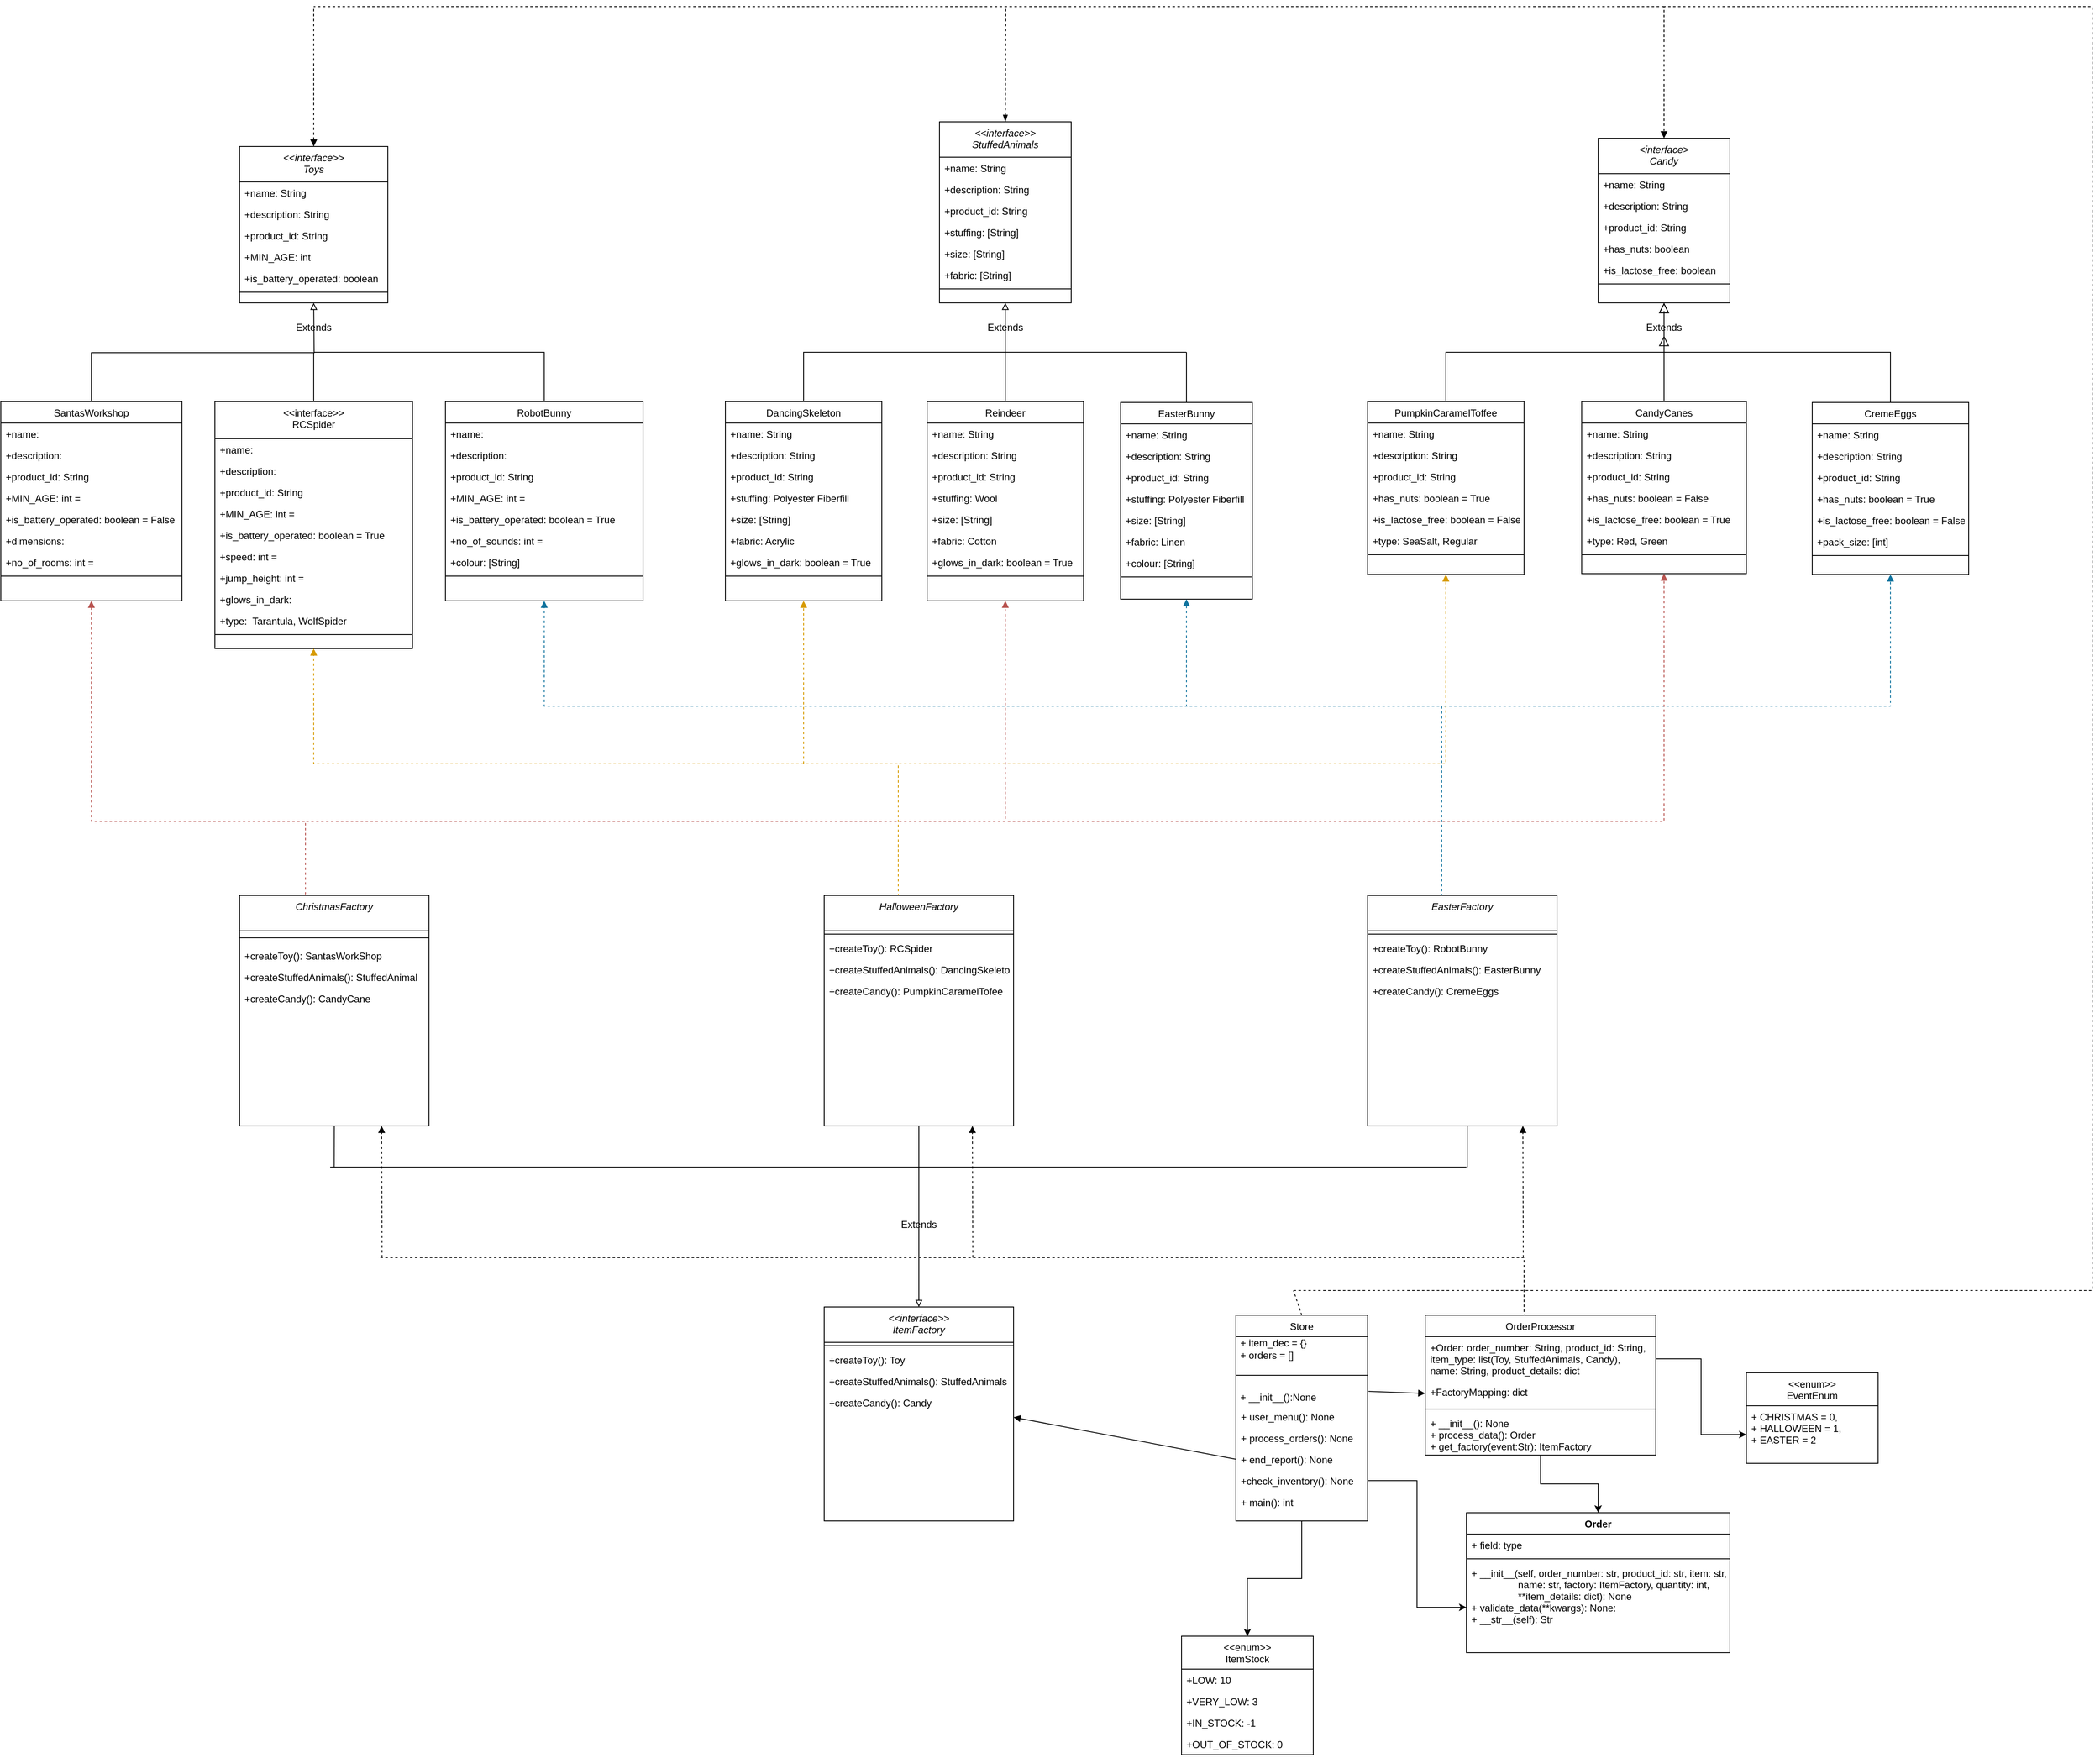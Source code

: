 <mxfile version="12.9.3" type="device"><diagram id="C5RBs43oDa-KdzZeNtuy" name="Page-1"><mxGraphModel dx="2905" dy="1839" grid="1" gridSize="10" guides="1" tooltips="1" connect="1" arrows="1" fold="1" page="1" pageScale="1" pageWidth="827" pageHeight="1169" math="0" shadow="0"><root><mxCell id="WIyWlLk6GJQsqaUBKTNV-0"/><mxCell id="WIyWlLk6GJQsqaUBKTNV-1" parent="WIyWlLk6GJQsqaUBKTNV-0"/><mxCell id="zkfFHV4jXpPFQw0GAbJ--6" value="PumpkinCaramelToffee" style="swimlane;fontStyle=0;align=center;verticalAlign=top;childLayout=stackLayout;horizontal=1;startSize=26;horizontalStack=0;resizeParent=1;resizeLast=0;collapsible=1;marginBottom=0;rounded=0;shadow=0;strokeWidth=1;" parent="WIyWlLk6GJQsqaUBKTNV-1" vertex="1"><mxGeometry x="560" y="240" width="190" height="210" as="geometry"><mxRectangle x="130" y="380" width="160" height="26" as="alternateBounds"/></mxGeometry></mxCell><mxCell id="4bGxlDMt1x0qo0L1iYl5-148" value="+name: String" style="text;align=left;verticalAlign=top;spacingLeft=4;spacingRight=4;overflow=hidden;rotatable=0;points=[[0,0.5],[1,0.5]];portConstraint=eastwest;" parent="zkfFHV4jXpPFQw0GAbJ--6" vertex="1"><mxGeometry y="26" width="190" height="26" as="geometry"/></mxCell><mxCell id="4bGxlDMt1x0qo0L1iYl5-149" value="+description: String" style="text;align=left;verticalAlign=top;spacingLeft=4;spacingRight=4;overflow=hidden;rotatable=0;points=[[0,0.5],[1,0.5]];portConstraint=eastwest;rounded=0;shadow=0;html=0;" parent="zkfFHV4jXpPFQw0GAbJ--6" vertex="1"><mxGeometry y="52" width="190" height="26" as="geometry"/></mxCell><mxCell id="4bGxlDMt1x0qo0L1iYl5-206" value="+product_id: String" style="text;align=left;verticalAlign=top;spacingLeft=4;spacingRight=4;overflow=hidden;rotatable=0;points=[[0,0.5],[1,0.5]];portConstraint=eastwest;rounded=0;shadow=0;html=0;" parent="zkfFHV4jXpPFQw0GAbJ--6" vertex="1"><mxGeometry y="78" width="190" height="26" as="geometry"/></mxCell><mxCell id="4bGxlDMt1x0qo0L1iYl5-151" value="+has_nuts: boolean = True" style="text;align=left;verticalAlign=top;spacingLeft=4;spacingRight=4;overflow=hidden;rotatable=0;points=[[0,0.5],[1,0.5]];portConstraint=eastwest;rounded=0;shadow=0;html=0;" parent="zkfFHV4jXpPFQw0GAbJ--6" vertex="1"><mxGeometry y="104" width="190" height="26" as="geometry"/></mxCell><mxCell id="4bGxlDMt1x0qo0L1iYl5-152" value="+is_lactose_free: boolean = False" style="text;align=left;verticalAlign=top;spacingLeft=4;spacingRight=4;overflow=hidden;rotatable=0;points=[[0,0.5],[1,0.5]];portConstraint=eastwest;" parent="zkfFHV4jXpPFQw0GAbJ--6" vertex="1"><mxGeometry y="130" width="190" height="26" as="geometry"/></mxCell><mxCell id="zkfFHV4jXpPFQw0GAbJ--8" value="+type: SeaSalt, Regular" style="text;align=left;verticalAlign=top;spacingLeft=4;spacingRight=4;overflow=hidden;rotatable=0;points=[[0,0.5],[1,0.5]];portConstraint=eastwest;rounded=0;shadow=0;html=0;" parent="zkfFHV4jXpPFQw0GAbJ--6" vertex="1"><mxGeometry y="156" width="190" height="26" as="geometry"/></mxCell><mxCell id="zkfFHV4jXpPFQw0GAbJ--9" value="" style="line;html=1;strokeWidth=1;align=left;verticalAlign=middle;spacingTop=-1;spacingLeft=3;spacingRight=3;rotatable=0;labelPosition=right;points=[];portConstraint=eastwest;" parent="zkfFHV4jXpPFQw0GAbJ--6" vertex="1"><mxGeometry y="182" width="190" height="8" as="geometry"/></mxCell><mxCell id="zkfFHV4jXpPFQw0GAbJ--12" value="" style="endArrow=block;endSize=10;endFill=0;shadow=0;strokeWidth=1;rounded=0;edgeStyle=elbowEdgeStyle;elbow=vertical;" parent="WIyWlLk6GJQsqaUBKTNV-1" source="zkfFHV4jXpPFQw0GAbJ--6" target="zkfFHV4jXpPFQw0GAbJ--0" edge="1"><mxGeometry width="160" relative="1" as="geometry"><mxPoint x="730" y="183" as="sourcePoint"/><mxPoint x="730" y="183" as="targetPoint"/><Array as="points"><mxPoint x="920" y="180"/><mxPoint x="920" y="185"/></Array></mxGeometry></mxCell><mxCell id="zkfFHV4jXpPFQw0GAbJ--13" value="CandyCanes" style="swimlane;fontStyle=0;align=center;verticalAlign=top;childLayout=stackLayout;horizontal=1;startSize=26;horizontalStack=0;resizeParent=1;resizeLast=0;collapsible=1;marginBottom=0;rounded=0;shadow=0;strokeWidth=1;" parent="WIyWlLk6GJQsqaUBKTNV-1" vertex="1"><mxGeometry x="820" y="240" width="200" height="209" as="geometry"><mxRectangle x="340" y="380" width="170" height="26" as="alternateBounds"/></mxGeometry></mxCell><mxCell id="4bGxlDMt1x0qo0L1iYl5-153" value="+name: String" style="text;align=left;verticalAlign=top;spacingLeft=4;spacingRight=4;overflow=hidden;rotatable=0;points=[[0,0.5],[1,0.5]];portConstraint=eastwest;" parent="zkfFHV4jXpPFQw0GAbJ--13" vertex="1"><mxGeometry y="26" width="200" height="26" as="geometry"/></mxCell><mxCell id="4bGxlDMt1x0qo0L1iYl5-157" value="+description: String" style="text;align=left;verticalAlign=top;spacingLeft=4;spacingRight=4;overflow=hidden;rotatable=0;points=[[0,0.5],[1,0.5]];portConstraint=eastwest;rounded=0;shadow=0;html=0;" parent="zkfFHV4jXpPFQw0GAbJ--13" vertex="1"><mxGeometry y="52" width="200" height="26" as="geometry"/></mxCell><mxCell id="4bGxlDMt1x0qo0L1iYl5-207" value="+product_id: String" style="text;align=left;verticalAlign=top;spacingLeft=4;spacingRight=4;overflow=hidden;rotatable=0;points=[[0,0.5],[1,0.5]];portConstraint=eastwest;rounded=0;shadow=0;html=0;" parent="zkfFHV4jXpPFQw0GAbJ--13" vertex="1"><mxGeometry y="78" width="200" height="26" as="geometry"/></mxCell><mxCell id="4bGxlDMt1x0qo0L1iYl5-155" value="+has_nuts: boolean = False" style="text;align=left;verticalAlign=top;spacingLeft=4;spacingRight=4;overflow=hidden;rotatable=0;points=[[0,0.5],[1,0.5]];portConstraint=eastwest;rounded=0;shadow=0;html=0;" parent="zkfFHV4jXpPFQw0GAbJ--13" vertex="1"><mxGeometry y="104" width="200" height="26" as="geometry"/></mxCell><mxCell id="4bGxlDMt1x0qo0L1iYl5-158" value="+is_lactose_free: boolean = True" style="text;align=left;verticalAlign=top;spacingLeft=4;spacingRight=4;overflow=hidden;rotatable=0;points=[[0,0.5],[1,0.5]];portConstraint=eastwest;" parent="zkfFHV4jXpPFQw0GAbJ--13" vertex="1"><mxGeometry y="130" width="200" height="26" as="geometry"/></mxCell><mxCell id="4bGxlDMt1x0qo0L1iYl5-154" value="+type: Red, Green" style="text;align=left;verticalAlign=top;spacingLeft=4;spacingRight=4;overflow=hidden;rotatable=0;points=[[0,0.5],[1,0.5]];portConstraint=eastwest;rounded=0;shadow=0;html=0;" parent="zkfFHV4jXpPFQw0GAbJ--13" vertex="1"><mxGeometry y="156" width="200" height="26" as="geometry"/></mxCell><mxCell id="zkfFHV4jXpPFQw0GAbJ--15" value="" style="line;html=1;strokeWidth=1;align=left;verticalAlign=middle;spacingTop=-1;spacingLeft=3;spacingRight=3;rotatable=0;labelPosition=right;points=[];portConstraint=eastwest;" parent="zkfFHV4jXpPFQw0GAbJ--13" vertex="1"><mxGeometry y="182" width="200" height="8" as="geometry"/></mxCell><mxCell id="zkfFHV4jXpPFQw0GAbJ--16" value="" style="endArrow=block;endSize=10;endFill=0;shadow=0;strokeWidth=1;rounded=0;edgeStyle=elbowEdgeStyle;elbow=vertical;" parent="WIyWlLk6GJQsqaUBKTNV-1" source="dp12PObqtauOOSeO2e7G-4" target="zkfFHV4jXpPFQw0GAbJ--0" edge="1"><mxGeometry width="160" relative="1" as="geometry"><mxPoint x="740" y="353" as="sourcePoint"/><mxPoint x="840" y="251" as="targetPoint"/></mxGeometry></mxCell><mxCell id="4bGxlDMt1x0qo0L1iYl5-105" style="edgeStyle=orthogonalEdgeStyle;rounded=0;orthogonalLoop=1;jettySize=auto;html=1;exitX=0.5;exitY=0;exitDx=0;exitDy=0;entryX=0.5;entryY=1;entryDx=0;entryDy=0;endArrow=block;endFill=0;" parent="WIyWlLk6GJQsqaUBKTNV-1" source="dp12PObqtauOOSeO2e7G-2" target="4bGxlDMt1x0qo0L1iYl5-6" edge="1"><mxGeometry relative="1" as="geometry"><Array as="points"><mxPoint x="120" y="180"/></Array></mxGeometry></mxCell><mxCell id="4bGxlDMt1x0qo0L1iYl5-0" value="DancingSkeleton" style="swimlane;fontStyle=0;align=center;verticalAlign=top;childLayout=stackLayout;horizontal=1;startSize=26;horizontalStack=0;resizeParent=1;resizeLast=0;collapsible=1;marginBottom=0;rounded=0;shadow=0;strokeWidth=1;" parent="WIyWlLk6GJQsqaUBKTNV-1" vertex="1"><mxGeometry x="-220" y="240" width="190" height="242" as="geometry"><mxRectangle x="340" y="380" width="170" height="26" as="alternateBounds"/></mxGeometry></mxCell><mxCell id="4bGxlDMt1x0qo0L1iYl5-97" value="+name: String" style="text;align=left;verticalAlign=top;spacingLeft=4;spacingRight=4;overflow=hidden;rotatable=0;points=[[0,0.5],[1,0.5]];portConstraint=eastwest;" parent="4bGxlDMt1x0qo0L1iYl5-0" vertex="1"><mxGeometry y="26" width="190" height="26" as="geometry"/></mxCell><mxCell id="4bGxlDMt1x0qo0L1iYl5-98" value="+description: String" style="text;align=left;verticalAlign=top;spacingLeft=4;spacingRight=4;overflow=hidden;rotatable=0;points=[[0,0.5],[1,0.5]];portConstraint=eastwest;rounded=0;shadow=0;html=0;" parent="4bGxlDMt1x0qo0L1iYl5-0" vertex="1"><mxGeometry y="52" width="190" height="26" as="geometry"/></mxCell><mxCell id="4bGxlDMt1x0qo0L1iYl5-199" value="+product_id: String" style="text;align=left;verticalAlign=top;spacingLeft=4;spacingRight=4;overflow=hidden;rotatable=0;points=[[0,0.5],[1,0.5]];portConstraint=eastwest;rounded=0;shadow=0;html=0;" parent="4bGxlDMt1x0qo0L1iYl5-0" vertex="1"><mxGeometry y="78" width="190" height="26" as="geometry"/></mxCell><mxCell id="4bGxlDMt1x0qo0L1iYl5-101" value="+stuffing: Polyester Fiberfill" style="text;align=left;verticalAlign=top;spacingLeft=4;spacingRight=4;overflow=hidden;rotatable=0;points=[[0,0.5],[1,0.5]];portConstraint=eastwest;rounded=0;shadow=0;html=0;" parent="4bGxlDMt1x0qo0L1iYl5-0" vertex="1"><mxGeometry y="104" width="190" height="26" as="geometry"/></mxCell><mxCell id="4bGxlDMt1x0qo0L1iYl5-100" value="+size: [String]" style="text;align=left;verticalAlign=top;spacingLeft=4;spacingRight=4;overflow=hidden;rotatable=0;points=[[0,0.5],[1,0.5]];portConstraint=eastwest;rounded=0;shadow=0;html=0;" parent="4bGxlDMt1x0qo0L1iYl5-0" vertex="1"><mxGeometry y="130" width="190" height="26" as="geometry"/></mxCell><mxCell id="4bGxlDMt1x0qo0L1iYl5-102" value="+fabric: Acrylic" style="text;align=left;verticalAlign=top;spacingLeft=4;spacingRight=4;overflow=hidden;rotatable=0;points=[[0,0.5],[1,0.5]];portConstraint=eastwest;" parent="4bGxlDMt1x0qo0L1iYl5-0" vertex="1"><mxGeometry y="156" width="190" height="26" as="geometry"/></mxCell><mxCell id="4bGxlDMt1x0qo0L1iYl5-103" value="+glows_in_dark: boolean = True" style="text;align=left;verticalAlign=top;spacingLeft=4;spacingRight=4;overflow=hidden;rotatable=0;points=[[0,0.5],[1,0.5]];portConstraint=eastwest;" parent="4bGxlDMt1x0qo0L1iYl5-0" vertex="1"><mxGeometry y="182" width="190" height="26" as="geometry"/></mxCell><mxCell id="4bGxlDMt1x0qo0L1iYl5-2" value="" style="line;html=1;strokeWidth=1;align=left;verticalAlign=middle;spacingTop=-1;spacingLeft=3;spacingRight=3;rotatable=0;labelPosition=right;points=[];portConstraint=eastwest;" parent="4bGxlDMt1x0qo0L1iYl5-0" vertex="1"><mxGeometry y="208" width="190" height="8" as="geometry"/></mxCell><mxCell id="dp12PObqtauOOSeO2e7G-46" style="edgeStyle=none;rounded=0;orthogonalLoop=1;jettySize=auto;html=1;dashed=1;endArrow=none;endFill=0;" parent="WIyWlLk6GJQsqaUBKTNV-1" edge="1"><mxGeometry relative="1" as="geometry"><mxPoint x="-720" y="-240" as="targetPoint"/><mxPoint x="920" y="-240" as="sourcePoint"/></mxGeometry></mxCell><mxCell id="dp12PObqtauOOSeO2e7G-49" style="edgeStyle=none;rounded=0;orthogonalLoop=1;jettySize=auto;html=1;exitX=0.5;exitY=0;exitDx=0;exitDy=0;dashed=1;startArrow=block;startFill=1;endArrow=none;endFill=0;" parent="WIyWlLk6GJQsqaUBKTNV-1" source="4bGxlDMt1x0qo0L1iYl5-12" edge="1"><mxGeometry relative="1" as="geometry"><mxPoint x="-720" y="-240" as="targetPoint"/></mxGeometry></mxCell><mxCell id="4bGxlDMt1x0qo0L1iYl5-12" value="&lt;&lt;interface&gt;&gt;&#10;Toys" style="swimlane;fontStyle=2;align=center;verticalAlign=top;childLayout=stackLayout;horizontal=1;startSize=43;horizontalStack=0;resizeParent=1;resizeLast=0;collapsible=1;marginBottom=0;rounded=0;shadow=0;strokeWidth=1;" parent="WIyWlLk6GJQsqaUBKTNV-1" vertex="1"><mxGeometry x="-810" y="-70" width="180" height="190" as="geometry"><mxRectangle x="230" y="140" width="160" height="26" as="alternateBounds"/></mxGeometry></mxCell><mxCell id="4bGxlDMt1x0qo0L1iYl5-13" value="+name: String" style="text;align=left;verticalAlign=top;spacingLeft=4;spacingRight=4;overflow=hidden;rotatable=0;points=[[0,0.5],[1,0.5]];portConstraint=eastwest;" parent="4bGxlDMt1x0qo0L1iYl5-12" vertex="1"><mxGeometry y="43" width="180" height="26" as="geometry"/></mxCell><mxCell id="4bGxlDMt1x0qo0L1iYl5-14" value="+description: String" style="text;align=left;verticalAlign=top;spacingLeft=4;spacingRight=4;overflow=hidden;rotatable=0;points=[[0,0.5],[1,0.5]];portConstraint=eastwest;rounded=0;shadow=0;html=0;" parent="4bGxlDMt1x0qo0L1iYl5-12" vertex="1"><mxGeometry y="69" width="180" height="26" as="geometry"/></mxCell><mxCell id="4bGxlDMt1x0qo0L1iYl5-201" value="+product_id: String" style="text;align=left;verticalAlign=top;spacingLeft=4;spacingRight=4;overflow=hidden;rotatable=0;points=[[0,0.5],[1,0.5]];portConstraint=eastwest;rounded=0;shadow=0;html=0;" parent="4bGxlDMt1x0qo0L1iYl5-12" vertex="1"><mxGeometry y="95" width="180" height="26" as="geometry"/></mxCell><mxCell id="4bGxlDMt1x0qo0L1iYl5-31" value="+MIN_AGE: int " style="text;align=left;verticalAlign=top;spacingLeft=4;spacingRight=4;overflow=hidden;rotatable=0;points=[[0,0.5],[1,0.5]];portConstraint=eastwest;rounded=0;shadow=0;html=0;" parent="4bGxlDMt1x0qo0L1iYl5-12" vertex="1"><mxGeometry y="121" width="180" height="26" as="geometry"/></mxCell><mxCell id="4bGxlDMt1x0qo0L1iYl5-32" value="+is_battery_operated: boolean" style="text;align=left;verticalAlign=top;spacingLeft=4;spacingRight=4;overflow=hidden;rotatable=0;points=[[0,0.5],[1,0.5]];portConstraint=eastwest;rounded=0;shadow=0;html=0;" parent="4bGxlDMt1x0qo0L1iYl5-12" vertex="1"><mxGeometry y="147" width="180" height="26" as="geometry"/></mxCell><mxCell id="4bGxlDMt1x0qo0L1iYl5-16" value="" style="line;html=1;strokeWidth=1;align=left;verticalAlign=middle;spacingTop=-1;spacingLeft=3;spacingRight=3;rotatable=0;labelPosition=right;points=[];portConstraint=eastwest;" parent="4bGxlDMt1x0qo0L1iYl5-12" vertex="1"><mxGeometry y="173" width="180" height="8" as="geometry"/></mxCell><mxCell id="4bGxlDMt1x0qo0L1iYl5-89" style="edgeStyle=orthogonalEdgeStyle;rounded=0;orthogonalLoop=1;jettySize=auto;html=1;exitX=0.5;exitY=0;exitDx=0;exitDy=0;endArrow=block;endFill=0;" parent="WIyWlLk6GJQsqaUBKTNV-1" source="4bGxlDMt1x0qo0L1iYl5-18" edge="1"><mxGeometry relative="1" as="geometry"><mxPoint x="-720" y="120" as="targetPoint"/></mxGeometry></mxCell><mxCell id="4bGxlDMt1x0qo0L1iYl5-18" value="SantasWorkshop" style="swimlane;fontStyle=0;align=center;verticalAlign=top;childLayout=stackLayout;horizontal=1;startSize=26;horizontalStack=0;resizeParent=1;resizeLast=0;collapsible=1;marginBottom=0;rounded=0;shadow=0;strokeWidth=1;" parent="WIyWlLk6GJQsqaUBKTNV-1" vertex="1"><mxGeometry x="-1100" y="240" width="220" height="242" as="geometry"><mxRectangle x="340" y="380" width="170" height="26" as="alternateBounds"/></mxGeometry></mxCell><mxCell id="4bGxlDMt1x0qo0L1iYl5-19" value="+name:" style="text;align=left;verticalAlign=top;spacingLeft=4;spacingRight=4;overflow=hidden;rotatable=0;points=[[0,0.5],[1,0.5]];portConstraint=eastwest;" parent="4bGxlDMt1x0qo0L1iYl5-18" vertex="1"><mxGeometry y="26" width="220" height="26" as="geometry"/></mxCell><mxCell id="4bGxlDMt1x0qo0L1iYl5-36" value="+description:" style="text;align=left;verticalAlign=top;spacingLeft=4;spacingRight=4;overflow=hidden;rotatable=0;points=[[0,0.5],[1,0.5]];portConstraint=eastwest;" parent="4bGxlDMt1x0qo0L1iYl5-18" vertex="1"><mxGeometry y="52" width="220" height="26" as="geometry"/></mxCell><mxCell id="4bGxlDMt1x0qo0L1iYl5-203" value="+product_id: String" style="text;align=left;verticalAlign=top;spacingLeft=4;spacingRight=4;overflow=hidden;rotatable=0;points=[[0,0.5],[1,0.5]];portConstraint=eastwest;rounded=0;shadow=0;html=0;" parent="4bGxlDMt1x0qo0L1iYl5-18" vertex="1"><mxGeometry y="78" width="220" height="26" as="geometry"/></mxCell><mxCell id="4bGxlDMt1x0qo0L1iYl5-38" value="+MIN_AGE: int = " style="text;align=left;verticalAlign=top;spacingLeft=4;spacingRight=4;overflow=hidden;rotatable=0;points=[[0,0.5],[1,0.5]];portConstraint=eastwest;" parent="4bGxlDMt1x0qo0L1iYl5-18" vertex="1"><mxGeometry y="104" width="220" height="26" as="geometry"/></mxCell><mxCell id="4bGxlDMt1x0qo0L1iYl5-39" value="+is_battery_operated: boolean = False" style="text;align=left;verticalAlign=top;spacingLeft=4;spacingRight=4;overflow=hidden;rotatable=0;points=[[0,0.5],[1,0.5]];portConstraint=eastwest;" parent="4bGxlDMt1x0qo0L1iYl5-18" vertex="1"><mxGeometry y="130" width="220" height="26" as="geometry"/></mxCell><mxCell id="4bGxlDMt1x0qo0L1iYl5-47" value="+dimensions: " style="text;align=left;verticalAlign=top;spacingLeft=4;spacingRight=4;overflow=hidden;rotatable=0;points=[[0,0.5],[1,0.5]];portConstraint=eastwest;" parent="4bGxlDMt1x0qo0L1iYl5-18" vertex="1"><mxGeometry y="156" width="220" height="26" as="geometry"/></mxCell><mxCell id="4bGxlDMt1x0qo0L1iYl5-48" value="+no_of_rooms: int = " style="text;align=left;verticalAlign=top;spacingLeft=4;spacingRight=4;overflow=hidden;rotatable=0;points=[[0,0.5],[1,0.5]];portConstraint=eastwest;" parent="4bGxlDMt1x0qo0L1iYl5-18" vertex="1"><mxGeometry y="182" width="220" height="26" as="geometry"/></mxCell><mxCell id="4bGxlDMt1x0qo0L1iYl5-20" value="" style="line;html=1;strokeWidth=1;align=left;verticalAlign=middle;spacingTop=-1;spacingLeft=3;spacingRight=3;rotatable=0;labelPosition=right;points=[];portConstraint=eastwest;" parent="4bGxlDMt1x0qo0L1iYl5-18" vertex="1"><mxGeometry y="208" width="220" height="8" as="geometry"/></mxCell><mxCell id="4bGxlDMt1x0qo0L1iYl5-90" style="edgeStyle=none;rounded=0;orthogonalLoop=1;jettySize=auto;html=1;exitX=0.5;exitY=0;exitDx=0;exitDy=0;endArrow=none;endFill=0;" parent="WIyWlLk6GJQsqaUBKTNV-1" source="4bGxlDMt1x0qo0L1iYl5-21" edge="1"><mxGeometry relative="1" as="geometry"><mxPoint x="-720" y="180" as="targetPoint"/></mxGeometry></mxCell><mxCell id="4bGxlDMt1x0qo0L1iYl5-21" value="&lt;&lt;interface&gt;&gt;&#10;RCSpider" style="swimlane;fontStyle=0;align=center;verticalAlign=top;childLayout=stackLayout;horizontal=1;startSize=45;horizontalStack=0;resizeParent=1;resizeLast=0;collapsible=1;marginBottom=0;rounded=0;shadow=0;strokeWidth=1;" parent="WIyWlLk6GJQsqaUBKTNV-1" vertex="1"><mxGeometry x="-840" y="240" width="240" height="300" as="geometry"><mxRectangle x="130" y="380" width="160" height="26" as="alternateBounds"/></mxGeometry></mxCell><mxCell id="4bGxlDMt1x0qo0L1iYl5-49" value="+name:" style="text;align=left;verticalAlign=top;spacingLeft=4;spacingRight=4;overflow=hidden;rotatable=0;points=[[0,0.5],[1,0.5]];portConstraint=eastwest;" parent="4bGxlDMt1x0qo0L1iYl5-21" vertex="1"><mxGeometry y="45" width="240" height="26" as="geometry"/></mxCell><mxCell id="4bGxlDMt1x0qo0L1iYl5-51" value="+description:" style="text;align=left;verticalAlign=top;spacingLeft=4;spacingRight=4;overflow=hidden;rotatable=0;points=[[0,0.5],[1,0.5]];portConstraint=eastwest;" parent="4bGxlDMt1x0qo0L1iYl5-21" vertex="1"><mxGeometry y="71" width="240" height="26" as="geometry"/></mxCell><mxCell id="4bGxlDMt1x0qo0L1iYl5-202" value="+product_id: String" style="text;align=left;verticalAlign=top;spacingLeft=4;spacingRight=4;overflow=hidden;rotatable=0;points=[[0,0.5],[1,0.5]];portConstraint=eastwest;rounded=0;shadow=0;html=0;" parent="4bGxlDMt1x0qo0L1iYl5-21" vertex="1"><mxGeometry y="97" width="240" height="26" as="geometry"/></mxCell><mxCell id="4bGxlDMt1x0qo0L1iYl5-53" value="+MIN_AGE: int = " style="text;align=left;verticalAlign=top;spacingLeft=4;spacingRight=4;overflow=hidden;rotatable=0;points=[[0,0.5],[1,0.5]];portConstraint=eastwest;" parent="4bGxlDMt1x0qo0L1iYl5-21" vertex="1"><mxGeometry y="123" width="240" height="26" as="geometry"/></mxCell><mxCell id="4bGxlDMt1x0qo0L1iYl5-54" value="+is_battery_operated: boolean = True" style="text;align=left;verticalAlign=top;spacingLeft=4;spacingRight=4;overflow=hidden;rotatable=0;points=[[0,0.5],[1,0.5]];portConstraint=eastwest;" parent="4bGxlDMt1x0qo0L1iYl5-21" vertex="1"><mxGeometry y="149" width="240" height="26" as="geometry"/></mxCell><mxCell id="4bGxlDMt1x0qo0L1iYl5-50" value="+speed: int = " style="text;align=left;verticalAlign=top;spacingLeft=4;spacingRight=4;overflow=hidden;rotatable=0;points=[[0,0.5],[1,0.5]];portConstraint=eastwest;" parent="4bGxlDMt1x0qo0L1iYl5-21" vertex="1"><mxGeometry y="175" width="240" height="26" as="geometry"/></mxCell><mxCell id="4bGxlDMt1x0qo0L1iYl5-22" value="+jump_height: int = " style="text;align=left;verticalAlign=top;spacingLeft=4;spacingRight=4;overflow=hidden;rotatable=0;points=[[0,0.5],[1,0.5]];portConstraint=eastwest;" parent="4bGxlDMt1x0qo0L1iYl5-21" vertex="1"><mxGeometry y="201" width="240" height="26" as="geometry"/></mxCell><mxCell id="4bGxlDMt1x0qo0L1iYl5-23" value="+glows_in_dark: " style="text;align=left;verticalAlign=top;spacingLeft=4;spacingRight=4;overflow=hidden;rotatable=0;points=[[0,0.5],[1,0.5]];portConstraint=eastwest;rounded=0;shadow=0;html=0;" parent="4bGxlDMt1x0qo0L1iYl5-21" vertex="1"><mxGeometry y="227" width="240" height="26" as="geometry"/></mxCell><mxCell id="4bGxlDMt1x0qo0L1iYl5-56" value="+type:  Tarantula, WolfSpider" style="text;align=left;verticalAlign=top;spacingLeft=4;spacingRight=4;overflow=hidden;rotatable=0;points=[[0,0.5],[1,0.5]];portConstraint=eastwest;rounded=0;shadow=0;html=0;" parent="4bGxlDMt1x0qo0L1iYl5-21" vertex="1"><mxGeometry y="253" width="240" height="26" as="geometry"/></mxCell><mxCell id="4bGxlDMt1x0qo0L1iYl5-24" value="" style="line;html=1;strokeWidth=1;align=left;verticalAlign=middle;spacingTop=-1;spacingLeft=3;spacingRight=3;rotatable=0;labelPosition=right;points=[];portConstraint=eastwest;" parent="4bGxlDMt1x0qo0L1iYl5-21" vertex="1"><mxGeometry y="279" width="240" height="8" as="geometry"/></mxCell><mxCell id="4bGxlDMt1x0qo0L1iYl5-217" style="edgeStyle=orthogonalEdgeStyle;rounded=0;orthogonalLoop=1;jettySize=auto;html=1;exitX=0.5;exitY=0;exitDx=0;exitDy=0;endArrow=none;endFill=0;" parent="WIyWlLk6GJQsqaUBKTNV-1" source="4bGxlDMt1x0qo0L1iYl5-27" edge="1"><mxGeometry relative="1" as="geometry"><mxPoint x="-720" y="180" as="targetPoint"/><Array as="points"><mxPoint x="-440" y="180"/><mxPoint x="-700" y="180"/></Array></mxGeometry></mxCell><mxCell id="4bGxlDMt1x0qo0L1iYl5-27" value="RobotBunny" style="swimlane;fontStyle=0;align=center;verticalAlign=top;childLayout=stackLayout;horizontal=1;startSize=26;horizontalStack=0;resizeParent=1;resizeLast=0;collapsible=1;marginBottom=0;rounded=0;shadow=0;strokeWidth=1;" parent="WIyWlLk6GJQsqaUBKTNV-1" vertex="1"><mxGeometry x="-560" y="240" width="240" height="242" as="geometry"><mxRectangle x="340" y="380" width="170" height="26" as="alternateBounds"/></mxGeometry></mxCell><mxCell id="4bGxlDMt1x0qo0L1iYl5-57" value="+name:" style="text;align=left;verticalAlign=top;spacingLeft=4;spacingRight=4;overflow=hidden;rotatable=0;points=[[0,0.5],[1,0.5]];portConstraint=eastwest;" parent="4bGxlDMt1x0qo0L1iYl5-27" vertex="1"><mxGeometry y="26" width="240" height="26" as="geometry"/></mxCell><mxCell id="4bGxlDMt1x0qo0L1iYl5-58" value="+description:" style="text;align=left;verticalAlign=top;spacingLeft=4;spacingRight=4;overflow=hidden;rotatable=0;points=[[0,0.5],[1,0.5]];portConstraint=eastwest;" parent="4bGxlDMt1x0qo0L1iYl5-27" vertex="1"><mxGeometry y="52" width="240" height="26" as="geometry"/></mxCell><mxCell id="4bGxlDMt1x0qo0L1iYl5-200" value="+product_id: String" style="text;align=left;verticalAlign=top;spacingLeft=4;spacingRight=4;overflow=hidden;rotatable=0;points=[[0,0.5],[1,0.5]];portConstraint=eastwest;rounded=0;shadow=0;html=0;" parent="4bGxlDMt1x0qo0L1iYl5-27" vertex="1"><mxGeometry y="78" width="240" height="26" as="geometry"/></mxCell><mxCell id="4bGxlDMt1x0qo0L1iYl5-60" value="+MIN_AGE: int = " style="text;align=left;verticalAlign=top;spacingLeft=4;spacingRight=4;overflow=hidden;rotatable=0;points=[[0,0.5],[1,0.5]];portConstraint=eastwest;" parent="4bGxlDMt1x0qo0L1iYl5-27" vertex="1"><mxGeometry y="104" width="240" height="26" as="geometry"/></mxCell><mxCell id="4bGxlDMt1x0qo0L1iYl5-61" value="+is_battery_operated: boolean = True" style="text;align=left;verticalAlign=top;spacingLeft=4;spacingRight=4;overflow=hidden;rotatable=0;points=[[0,0.5],[1,0.5]];portConstraint=eastwest;" parent="4bGxlDMt1x0qo0L1iYl5-27" vertex="1"><mxGeometry y="130" width="240" height="26" as="geometry"/></mxCell><mxCell id="4bGxlDMt1x0qo0L1iYl5-62" value="+no_of_sounds: int =" style="text;align=left;verticalAlign=top;spacingLeft=4;spacingRight=4;overflow=hidden;rotatable=0;points=[[0,0.5],[1,0.5]];portConstraint=eastwest;" parent="4bGxlDMt1x0qo0L1iYl5-27" vertex="1"><mxGeometry y="156" width="240" height="26" as="geometry"/></mxCell><mxCell id="4bGxlDMt1x0qo0L1iYl5-65" value="+colour: [String]" style="text;align=left;verticalAlign=top;spacingLeft=4;spacingRight=4;overflow=hidden;rotatable=0;points=[[0,0.5],[1,0.5]];portConstraint=eastwest;rounded=0;shadow=0;html=0;" parent="4bGxlDMt1x0qo0L1iYl5-27" vertex="1"><mxGeometry y="182" width="240" height="26" as="geometry"/></mxCell><mxCell id="4bGxlDMt1x0qo0L1iYl5-29" value="" style="line;html=1;strokeWidth=1;align=left;verticalAlign=middle;spacingTop=-1;spacingLeft=3;spacingRight=3;rotatable=0;labelPosition=right;points=[];portConstraint=eastwest;" parent="4bGxlDMt1x0qo0L1iYl5-27" vertex="1"><mxGeometry y="208" width="240" height="8" as="geometry"/></mxCell><mxCell id="4bGxlDMt1x0qo0L1iYl5-119" style="edgeStyle=none;rounded=0;orthogonalLoop=1;jettySize=auto;html=1;exitX=0.5;exitY=0;exitDx=0;exitDy=0;endArrow=none;endFill=0;" parent="WIyWlLk6GJQsqaUBKTNV-1" source="4bGxlDMt1x0qo0L1iYl5-106" edge="1"><mxGeometry relative="1" as="geometry"><mxPoint x="120" y="180" as="targetPoint"/></mxGeometry></mxCell><mxCell id="4bGxlDMt1x0qo0L1iYl5-106" value="Reindeer" style="swimlane;fontStyle=0;align=center;verticalAlign=top;childLayout=stackLayout;horizontal=1;startSize=26;horizontalStack=0;resizeParent=1;resizeLast=0;collapsible=1;marginBottom=0;rounded=0;shadow=0;strokeWidth=1;" parent="WIyWlLk6GJQsqaUBKTNV-1" vertex="1"><mxGeometry x="25" y="240" width="190" height="242" as="geometry"><mxRectangle x="130" y="380" width="160" height="26" as="alternateBounds"/></mxGeometry></mxCell><mxCell id="4bGxlDMt1x0qo0L1iYl5-112" value="+name: String" style="text;align=left;verticalAlign=top;spacingLeft=4;spacingRight=4;overflow=hidden;rotatable=0;points=[[0,0.5],[1,0.5]];portConstraint=eastwest;" parent="4bGxlDMt1x0qo0L1iYl5-106" vertex="1"><mxGeometry y="26" width="190" height="26" as="geometry"/></mxCell><mxCell id="4bGxlDMt1x0qo0L1iYl5-113" value="+description: String" style="text;align=left;verticalAlign=top;spacingLeft=4;spacingRight=4;overflow=hidden;rotatable=0;points=[[0,0.5],[1,0.5]];portConstraint=eastwest;rounded=0;shadow=0;html=0;" parent="4bGxlDMt1x0qo0L1iYl5-106" vertex="1"><mxGeometry y="52" width="190" height="26" as="geometry"/></mxCell><mxCell id="4bGxlDMt1x0qo0L1iYl5-198" value="+product_id: String" style="text;align=left;verticalAlign=top;spacingLeft=4;spacingRight=4;overflow=hidden;rotatable=0;points=[[0,0.5],[1,0.5]];portConstraint=eastwest;rounded=0;shadow=0;html=0;" parent="4bGxlDMt1x0qo0L1iYl5-106" vertex="1"><mxGeometry y="78" width="190" height="26" as="geometry"/></mxCell><mxCell id="4bGxlDMt1x0qo0L1iYl5-115" value="+stuffing: Wool" style="text;align=left;verticalAlign=top;spacingLeft=4;spacingRight=4;overflow=hidden;rotatable=0;points=[[0,0.5],[1,0.5]];portConstraint=eastwest;rounded=0;shadow=0;html=0;" parent="4bGxlDMt1x0qo0L1iYl5-106" vertex="1"><mxGeometry y="104" width="190" height="26" as="geometry"/></mxCell><mxCell id="4bGxlDMt1x0qo0L1iYl5-117" value="+size: [String]" style="text;align=left;verticalAlign=top;spacingLeft=4;spacingRight=4;overflow=hidden;rotatable=0;points=[[0,0.5],[1,0.5]];portConstraint=eastwest;rounded=0;shadow=0;html=0;" parent="4bGxlDMt1x0qo0L1iYl5-106" vertex="1"><mxGeometry y="130" width="190" height="26" as="geometry"/></mxCell><mxCell id="4bGxlDMt1x0qo0L1iYl5-116" value="+fabric: Cotton" style="text;align=left;verticalAlign=top;spacingLeft=4;spacingRight=4;overflow=hidden;rotatable=0;points=[[0,0.5],[1,0.5]];portConstraint=eastwest;" parent="4bGxlDMt1x0qo0L1iYl5-106" vertex="1"><mxGeometry y="156" width="190" height="26" as="geometry"/></mxCell><mxCell id="4bGxlDMt1x0qo0L1iYl5-118" value="+glows_in_dark: boolean = True" style="text;align=left;verticalAlign=top;spacingLeft=4;spacingRight=4;overflow=hidden;rotatable=0;points=[[0,0.5],[1,0.5]];portConstraint=eastwest;" parent="4bGxlDMt1x0qo0L1iYl5-106" vertex="1"><mxGeometry y="182" width="190" height="26" as="geometry"/></mxCell><mxCell id="4bGxlDMt1x0qo0L1iYl5-109" value="" style="line;html=1;strokeWidth=1;align=left;verticalAlign=middle;spacingTop=-1;spacingLeft=3;spacingRight=3;rotatable=0;labelPosition=right;points=[];portConstraint=eastwest;" parent="4bGxlDMt1x0qo0L1iYl5-106" vertex="1"><mxGeometry y="208" width="190" height="8" as="geometry"/></mxCell><mxCell id="4bGxlDMt1x0qo0L1iYl5-134" style="rounded=0;orthogonalLoop=1;jettySize=auto;html=1;endArrow=none;endFill=0;" parent="WIyWlLk6GJQsqaUBKTNV-1" edge="1"><mxGeometry relative="1" as="geometry"><mxPoint x="120" y="180" as="targetPoint"/><mxPoint x="340" y="180" as="sourcePoint"/></mxGeometry></mxCell><mxCell id="4bGxlDMt1x0qo0L1iYl5-135" style="edgeStyle=none;rounded=0;orthogonalLoop=1;jettySize=auto;html=1;exitX=0.5;exitY=0;exitDx=0;exitDy=0;endArrow=none;endFill=0;" parent="WIyWlLk6GJQsqaUBKTNV-1" source="4bGxlDMt1x0qo0L1iYl5-120" edge="1"><mxGeometry relative="1" as="geometry"><mxPoint x="340" y="180" as="targetPoint"/></mxGeometry></mxCell><mxCell id="4bGxlDMt1x0qo0L1iYl5-120" value="EasterBunny" style="swimlane;fontStyle=0;align=center;verticalAlign=top;childLayout=stackLayout;horizontal=1;startSize=26;horizontalStack=0;resizeParent=1;resizeLast=0;collapsible=1;marginBottom=0;rounded=0;shadow=0;strokeWidth=1;" parent="WIyWlLk6GJQsqaUBKTNV-1" vertex="1"><mxGeometry x="260" y="241" width="160" height="239" as="geometry"><mxRectangle x="130" y="380" width="160" height="26" as="alternateBounds"/></mxGeometry></mxCell><mxCell id="4bGxlDMt1x0qo0L1iYl5-126" value="+name: String" style="text;align=left;verticalAlign=top;spacingLeft=4;spacingRight=4;overflow=hidden;rotatable=0;points=[[0,0.5],[1,0.5]];portConstraint=eastwest;" parent="4bGxlDMt1x0qo0L1iYl5-120" vertex="1"><mxGeometry y="26" width="160" height="26" as="geometry"/></mxCell><mxCell id="4bGxlDMt1x0qo0L1iYl5-131" value="+description: String" style="text;align=left;verticalAlign=top;spacingLeft=4;spacingRight=4;overflow=hidden;rotatable=0;points=[[0,0.5],[1,0.5]];portConstraint=eastwest;rounded=0;shadow=0;html=0;" parent="4bGxlDMt1x0qo0L1iYl5-120" vertex="1"><mxGeometry y="52" width="160" height="26" as="geometry"/></mxCell><mxCell id="4bGxlDMt1x0qo0L1iYl5-197" value="+product_id: String" style="text;align=left;verticalAlign=top;spacingLeft=4;spacingRight=4;overflow=hidden;rotatable=0;points=[[0,0.5],[1,0.5]];portConstraint=eastwest;rounded=0;shadow=0;html=0;" parent="4bGxlDMt1x0qo0L1iYl5-120" vertex="1"><mxGeometry y="78" width="160" height="26" as="geometry"/></mxCell><mxCell id="4bGxlDMt1x0qo0L1iYl5-129" value="+stuffing: Polyester Fiberfill" style="text;align=left;verticalAlign=top;spacingLeft=4;spacingRight=4;overflow=hidden;rotatable=0;points=[[0,0.5],[1,0.5]];portConstraint=eastwest;rounded=0;shadow=0;html=0;" parent="4bGxlDMt1x0qo0L1iYl5-120" vertex="1"><mxGeometry y="104" width="160" height="26" as="geometry"/></mxCell><mxCell id="4bGxlDMt1x0qo0L1iYl5-130" value="+size: [String]" style="text;align=left;verticalAlign=top;spacingLeft=4;spacingRight=4;overflow=hidden;rotatable=0;points=[[0,0.5],[1,0.5]];portConstraint=eastwest;rounded=0;shadow=0;html=0;" parent="4bGxlDMt1x0qo0L1iYl5-120" vertex="1"><mxGeometry y="130" width="160" height="26" as="geometry"/></mxCell><mxCell id="4bGxlDMt1x0qo0L1iYl5-127" value="+fabric: Linen" style="text;align=left;verticalAlign=top;spacingLeft=4;spacingRight=4;overflow=hidden;rotatable=0;points=[[0,0.5],[1,0.5]];portConstraint=eastwest;" parent="4bGxlDMt1x0qo0L1iYl5-120" vertex="1"><mxGeometry y="156" width="160" height="26" as="geometry"/></mxCell><mxCell id="4bGxlDMt1x0qo0L1iYl5-132" value="+colour: [String]" style="text;align=left;verticalAlign=top;spacingLeft=4;spacingRight=4;overflow=hidden;rotatable=0;points=[[0,0.5],[1,0.5]];portConstraint=eastwest;rounded=0;shadow=0;html=0;" parent="4bGxlDMt1x0qo0L1iYl5-120" vertex="1"><mxGeometry y="182" width="160" height="26" as="geometry"/></mxCell><mxCell id="4bGxlDMt1x0qo0L1iYl5-123" value="" style="line;html=1;strokeWidth=1;align=left;verticalAlign=middle;spacingTop=-1;spacingLeft=3;spacingRight=3;rotatable=0;labelPosition=right;points=[];portConstraint=eastwest;" parent="4bGxlDMt1x0qo0L1iYl5-120" vertex="1"><mxGeometry y="208" width="160" height="8" as="geometry"/></mxCell><mxCell id="4bGxlDMt1x0qo0L1iYl5-166" style="edgeStyle=orthogonalEdgeStyle;rounded=0;orthogonalLoop=1;jettySize=auto;html=1;exitX=0.5;exitY=0;exitDx=0;exitDy=0;endArrow=none;endFill=0;" parent="WIyWlLk6GJQsqaUBKTNV-1" source="4bGxlDMt1x0qo0L1iYl5-136" edge="1"><mxGeometry relative="1" as="geometry"><mxPoint x="920" y="160" as="targetPoint"/><Array as="points"><mxPoint x="1195" y="180"/><mxPoint x="920" y="180"/></Array></mxGeometry></mxCell><mxCell id="4bGxlDMt1x0qo0L1iYl5-136" value="CremeEggs" style="swimlane;fontStyle=0;align=center;verticalAlign=top;childLayout=stackLayout;horizontal=1;startSize=26;horizontalStack=0;resizeParent=1;resizeLast=0;collapsible=1;marginBottom=0;rounded=0;shadow=0;strokeWidth=1;" parent="WIyWlLk6GJQsqaUBKTNV-1" vertex="1"><mxGeometry x="1100" y="241" width="190" height="209" as="geometry"><mxRectangle x="340" y="380" width="170" height="26" as="alternateBounds"/></mxGeometry></mxCell><mxCell id="4bGxlDMt1x0qo0L1iYl5-159" value="+name: String" style="text;align=left;verticalAlign=top;spacingLeft=4;spacingRight=4;overflow=hidden;rotatable=0;points=[[0,0.5],[1,0.5]];portConstraint=eastwest;" parent="4bGxlDMt1x0qo0L1iYl5-136" vertex="1"><mxGeometry y="26" width="190" height="26" as="geometry"/></mxCell><mxCell id="4bGxlDMt1x0qo0L1iYl5-163" value="+description: String" style="text;align=left;verticalAlign=top;spacingLeft=4;spacingRight=4;overflow=hidden;rotatable=0;points=[[0,0.5],[1,0.5]];portConstraint=eastwest;rounded=0;shadow=0;html=0;" parent="4bGxlDMt1x0qo0L1iYl5-136" vertex="1"><mxGeometry y="52" width="190" height="26" as="geometry"/></mxCell><mxCell id="4bGxlDMt1x0qo0L1iYl5-208" value="+product_id: String" style="text;align=left;verticalAlign=top;spacingLeft=4;spacingRight=4;overflow=hidden;rotatable=0;points=[[0,0.5],[1,0.5]];portConstraint=eastwest;rounded=0;shadow=0;html=0;" parent="4bGxlDMt1x0qo0L1iYl5-136" vertex="1"><mxGeometry y="78" width="190" height="26" as="geometry"/></mxCell><mxCell id="4bGxlDMt1x0qo0L1iYl5-161" value="+has_nuts: boolean = True" style="text;align=left;verticalAlign=top;spacingLeft=4;spacingRight=4;overflow=hidden;rotatable=0;points=[[0,0.5],[1,0.5]];portConstraint=eastwest;rounded=0;shadow=0;html=0;" parent="4bGxlDMt1x0qo0L1iYl5-136" vertex="1"><mxGeometry y="104" width="190" height="26" as="geometry"/></mxCell><mxCell id="4bGxlDMt1x0qo0L1iYl5-164" value="+is_lactose_free: boolean = False" style="text;align=left;verticalAlign=top;spacingLeft=4;spacingRight=4;overflow=hidden;rotatable=0;points=[[0,0.5],[1,0.5]];portConstraint=eastwest;" parent="4bGxlDMt1x0qo0L1iYl5-136" vertex="1"><mxGeometry y="130" width="190" height="26" as="geometry"/></mxCell><mxCell id="4bGxlDMt1x0qo0L1iYl5-160" value="+pack_size: [int]" style="text;align=left;verticalAlign=top;spacingLeft=4;spacingRight=4;overflow=hidden;rotatable=0;points=[[0,0.5],[1,0.5]];portConstraint=eastwest;rounded=0;shadow=0;html=0;" parent="4bGxlDMt1x0qo0L1iYl5-136" vertex="1"><mxGeometry y="156" width="190" height="26" as="geometry"/></mxCell><mxCell id="4bGxlDMt1x0qo0L1iYl5-138" value="" style="line;html=1;strokeWidth=1;align=left;verticalAlign=middle;spacingTop=-1;spacingLeft=3;spacingRight=3;rotatable=0;labelPosition=right;points=[];portConstraint=eastwest;" parent="4bGxlDMt1x0qo0L1iYl5-136" vertex="1"><mxGeometry y="182" width="190" height="8" as="geometry"/></mxCell><mxCell id="4bGxlDMt1x0qo0L1iYl5-248" style="edgeStyle=orthogonalEdgeStyle;rounded=0;orthogonalLoop=1;jettySize=auto;html=1;exitX=0.5;exitY=0;exitDx=0;exitDy=0;entryX=0.5;entryY=1;entryDx=0;entryDy=0;endArrow=block;endFill=1;dashed=1;fillColor=#f8cecc;strokeColor=#b85450;" parent="WIyWlLk6GJQsqaUBKTNV-1" source="4bGxlDMt1x0qo0L1iYl5-227" target="4bGxlDMt1x0qo0L1iYl5-106" edge="1"><mxGeometry relative="1" as="geometry"><Array as="points"><mxPoint x="-730" y="840"/><mxPoint x="-730" y="750"/><mxPoint x="120" y="750"/></Array></mxGeometry></mxCell><mxCell id="4bGxlDMt1x0qo0L1iYl5-249" style="edgeStyle=orthogonalEdgeStyle;rounded=0;orthogonalLoop=1;jettySize=auto;html=1;exitX=0.5;exitY=0;exitDx=0;exitDy=0;entryX=0.5;entryY=1;entryDx=0;entryDy=0;dashed=1;endArrow=block;endFill=1;fillColor=#f8cecc;strokeColor=#b85450;" parent="WIyWlLk6GJQsqaUBKTNV-1" source="4bGxlDMt1x0qo0L1iYl5-227" target="4bGxlDMt1x0qo0L1iYl5-18" edge="1"><mxGeometry relative="1" as="geometry"><Array as="points"><mxPoint x="-730" y="840"/><mxPoint x="-730" y="750"/><mxPoint x="-990" y="750"/></Array></mxGeometry></mxCell><mxCell id="4bGxlDMt1x0qo0L1iYl5-250" style="edgeStyle=orthogonalEdgeStyle;rounded=0;orthogonalLoop=1;jettySize=auto;html=1;exitX=0.5;exitY=0;exitDx=0;exitDy=0;entryX=0.5;entryY=1;entryDx=0;entryDy=0;dashed=1;endArrow=block;endFill=1;fillColor=#f8cecc;strokeColor=#b85450;" parent="WIyWlLk6GJQsqaUBKTNV-1" source="4bGxlDMt1x0qo0L1iYl5-227" target="zkfFHV4jXpPFQw0GAbJ--13" edge="1"><mxGeometry relative="1" as="geometry"><Array as="points"><mxPoint x="-730" y="840"/><mxPoint x="-730" y="750"/><mxPoint x="920" y="750"/></Array></mxGeometry></mxCell><mxCell id="dp12PObqtauOOSeO2e7G-27" style="edgeStyle=none;rounded=0;orthogonalLoop=1;jettySize=auto;html=1;endArrow=none;endFill=0;" parent="WIyWlLk6GJQsqaUBKTNV-1" edge="1"><mxGeometry relative="1" as="geometry"><mxPoint x="680" y="1170" as="targetPoint"/><mxPoint x="-700" y="1170" as="sourcePoint"/></mxGeometry></mxCell><mxCell id="dp12PObqtauOOSeO2e7G-29" style="edgeStyle=none;rounded=0;orthogonalLoop=1;jettySize=auto;html=1;exitX=0.5;exitY=1;exitDx=0;exitDy=0;endArrow=none;endFill=0;" parent="WIyWlLk6GJQsqaUBKTNV-1" source="4bGxlDMt1x0qo0L1iYl5-227" edge="1"><mxGeometry relative="1" as="geometry"><mxPoint x="-695.143" y="1170" as="targetPoint"/></mxGeometry></mxCell><mxCell id="dp12PObqtauOOSeO2e7G-41" style="edgeStyle=none;rounded=0;orthogonalLoop=1;jettySize=auto;html=1;endArrow=block;endFill=1;dashed=1;entryX=0.75;entryY=1;entryDx=0;entryDy=0;" parent="WIyWlLk6GJQsqaUBKTNV-1" target="4bGxlDMt1x0qo0L1iYl5-227" edge="1"><mxGeometry relative="1" as="geometry"><mxPoint x="-638" y="1280.0" as="targetPoint"/><mxPoint x="-637" y="1280" as="sourcePoint"/></mxGeometry></mxCell><mxCell id="4bGxlDMt1x0qo0L1iYl5-227" value="ChristmasFactory" style="swimlane;fontStyle=2;align=center;verticalAlign=top;childLayout=stackLayout;horizontal=1;startSize=43;horizontalStack=0;resizeParent=1;resizeLast=0;collapsible=1;marginBottom=0;rounded=0;shadow=0;strokeWidth=1;" parent="WIyWlLk6GJQsqaUBKTNV-1" vertex="1"><mxGeometry x="-810" y="840" width="230" height="280" as="geometry"><mxRectangle x="230" y="140" width="160" height="26" as="alternateBounds"/></mxGeometry></mxCell><mxCell id="4bGxlDMt1x0qo0L1iYl5-233" value="" style="line;html=1;strokeWidth=1;align=left;verticalAlign=middle;spacingTop=-1;spacingLeft=3;spacingRight=3;rotatable=0;labelPosition=right;points=[];portConstraint=eastwest;" parent="4bGxlDMt1x0qo0L1iYl5-227" vertex="1"><mxGeometry y="43" width="230" height="17" as="geometry"/></mxCell><mxCell id="dp12PObqtauOOSeO2e7G-6" value="+createToy(): SantasWorkShop" style="text;align=left;verticalAlign=top;spacingLeft=4;spacingRight=4;overflow=hidden;rotatable=0;points=[[0,0.5],[1,0.5]];portConstraint=eastwest;rounded=0;shadow=0;html=0;" parent="4bGxlDMt1x0qo0L1iYl5-227" vertex="1"><mxGeometry y="60" width="230" height="26" as="geometry"/></mxCell><mxCell id="dp12PObqtauOOSeO2e7G-7" value="+createStuffedAnimals(): StuffedAnimal" style="text;align=left;verticalAlign=top;spacingLeft=4;spacingRight=4;overflow=hidden;rotatable=0;points=[[0,0.5],[1,0.5]];portConstraint=eastwest;rounded=0;shadow=0;html=0;" parent="4bGxlDMt1x0qo0L1iYl5-227" vertex="1"><mxGeometry y="86" width="230" height="26" as="geometry"/></mxCell><mxCell id="dp12PObqtauOOSeO2e7G-8" value="+createCandy(): CandyCane" style="text;align=left;verticalAlign=top;spacingLeft=4;spacingRight=4;overflow=hidden;rotatable=0;points=[[0,0.5],[1,0.5]];portConstraint=eastwest;rounded=0;shadow=0;html=0;" parent="4bGxlDMt1x0qo0L1iYl5-227" vertex="1"><mxGeometry y="112" width="230" height="26" as="geometry"/></mxCell><mxCell id="4bGxlDMt1x0qo0L1iYl5-251" style="edgeStyle=orthogonalEdgeStyle;rounded=0;orthogonalLoop=1;jettySize=auto;html=1;exitX=0.5;exitY=0;exitDx=0;exitDy=0;entryX=0.5;entryY=1;entryDx=0;entryDy=0;dashed=1;endArrow=block;endFill=1;fillColor=#ffe6cc;strokeColor=#d79b00;" parent="WIyWlLk6GJQsqaUBKTNV-1" source="4bGxlDMt1x0qo0L1iYl5-234" target="4bGxlDMt1x0qo0L1iYl5-21" edge="1"><mxGeometry relative="1" as="geometry"><Array as="points"><mxPoint x="-10" y="680"/><mxPoint x="-720" y="680"/></Array></mxGeometry></mxCell><mxCell id="4bGxlDMt1x0qo0L1iYl5-252" style="edgeStyle=orthogonalEdgeStyle;rounded=0;orthogonalLoop=1;jettySize=auto;html=1;exitX=0.5;exitY=0;exitDx=0;exitDy=0;entryX=0.5;entryY=1;entryDx=0;entryDy=0;dashed=1;endArrow=block;endFill=1;fillColor=#ffe6cc;strokeColor=#d79b00;" parent="WIyWlLk6GJQsqaUBKTNV-1" source="4bGxlDMt1x0qo0L1iYl5-234" target="4bGxlDMt1x0qo0L1iYl5-0" edge="1"><mxGeometry relative="1" as="geometry"><Array as="points"><mxPoint x="-10" y="680"/><mxPoint x="-125" y="680"/></Array></mxGeometry></mxCell><mxCell id="4bGxlDMt1x0qo0L1iYl5-253" style="edgeStyle=orthogonalEdgeStyle;rounded=0;orthogonalLoop=1;jettySize=auto;html=1;exitX=0.5;exitY=0;exitDx=0;exitDy=0;entryX=0.5;entryY=1;entryDx=0;entryDy=0;dashed=1;endArrow=block;endFill=1;fillColor=#ffe6cc;strokeColor=#d79b00;" parent="WIyWlLk6GJQsqaUBKTNV-1" source="4bGxlDMt1x0qo0L1iYl5-234" target="zkfFHV4jXpPFQw0GAbJ--6" edge="1"><mxGeometry relative="1" as="geometry"><Array as="points"><mxPoint x="-10" y="680"/><mxPoint x="655" y="680"/></Array></mxGeometry></mxCell><mxCell id="dp12PObqtauOOSeO2e7G-40" style="edgeStyle=none;rounded=0;orthogonalLoop=1;jettySize=auto;html=1;exitX=0.5;exitY=1;exitDx=0;exitDy=0;entryX=0.5;entryY=0;entryDx=0;entryDy=0;endArrow=block;endFill=0;" parent="WIyWlLk6GJQsqaUBKTNV-1" source="4bGxlDMt1x0qo0L1iYl5-234" target="dp12PObqtauOOSeO2e7G-15" edge="1"><mxGeometry relative="1" as="geometry"/></mxCell><mxCell id="4bGxlDMt1x0qo0L1iYl5-234" value="HalloweenFactory" style="swimlane;fontStyle=2;align=center;verticalAlign=top;childLayout=stackLayout;horizontal=1;startSize=43;horizontalStack=0;resizeParent=1;resizeLast=0;collapsible=1;marginBottom=0;rounded=0;shadow=0;strokeWidth=1;" parent="WIyWlLk6GJQsqaUBKTNV-1" vertex="1"><mxGeometry x="-100" y="840" width="230" height="280" as="geometry"><mxRectangle x="230" y="140" width="160" height="26" as="alternateBounds"/></mxGeometry></mxCell><mxCell id="4bGxlDMt1x0qo0L1iYl5-240" value="" style="line;html=1;strokeWidth=1;align=left;verticalAlign=middle;spacingTop=-1;spacingLeft=3;spacingRight=3;rotatable=0;labelPosition=right;points=[];portConstraint=eastwest;" parent="4bGxlDMt1x0qo0L1iYl5-234" vertex="1"><mxGeometry y="43" width="230" height="8" as="geometry"/></mxCell><mxCell id="dp12PObqtauOOSeO2e7G-9" value="+createToy(): RCSpider" style="text;align=left;verticalAlign=top;spacingLeft=4;spacingRight=4;overflow=hidden;rotatable=0;points=[[0,0.5],[1,0.5]];portConstraint=eastwest;rounded=0;shadow=0;html=0;" parent="4bGxlDMt1x0qo0L1iYl5-234" vertex="1"><mxGeometry y="51" width="230" height="26" as="geometry"/></mxCell><mxCell id="dp12PObqtauOOSeO2e7G-10" value="+createStuffedAnimals(): DancingSkeleton" style="text;align=left;verticalAlign=top;spacingLeft=4;spacingRight=4;overflow=hidden;rotatable=0;points=[[0,0.5],[1,0.5]];portConstraint=eastwest;rounded=0;shadow=0;html=0;" parent="4bGxlDMt1x0qo0L1iYl5-234" vertex="1"><mxGeometry y="77" width="230" height="26" as="geometry"/></mxCell><mxCell id="dp12PObqtauOOSeO2e7G-11" value="+createCandy(): PumpkinCaramelTofee" style="text;align=left;verticalAlign=top;spacingLeft=4;spacingRight=4;overflow=hidden;rotatable=0;points=[[0,0.5],[1,0.5]];portConstraint=eastwest;rounded=0;shadow=0;html=0;" parent="4bGxlDMt1x0qo0L1iYl5-234" vertex="1"><mxGeometry y="103" width="230" height="26" as="geometry"/></mxCell><mxCell id="4bGxlDMt1x0qo0L1iYl5-254" style="edgeStyle=orthogonalEdgeStyle;rounded=0;orthogonalLoop=1;jettySize=auto;html=1;exitX=0.5;exitY=0;exitDx=0;exitDy=0;entryX=0.5;entryY=1;entryDx=0;entryDy=0;dashed=1;endArrow=block;endFill=1;fillColor=#b1ddf0;strokeColor=#10739e;" parent="WIyWlLk6GJQsqaUBKTNV-1" source="4bGxlDMt1x0qo0L1iYl5-241" target="4bGxlDMt1x0qo0L1iYl5-136" edge="1"><mxGeometry relative="1" as="geometry"><Array as="points"><mxPoint x="650" y="610"/><mxPoint x="1195" y="610"/></Array></mxGeometry></mxCell><mxCell id="4bGxlDMt1x0qo0L1iYl5-255" style="edgeStyle=orthogonalEdgeStyle;rounded=0;orthogonalLoop=1;jettySize=auto;html=1;exitX=0.5;exitY=0;exitDx=0;exitDy=0;entryX=0.5;entryY=1;entryDx=0;entryDy=0;dashed=1;endArrow=block;endFill=1;fillColor=#b1ddf0;strokeColor=#10739e;" parent="WIyWlLk6GJQsqaUBKTNV-1" source="4bGxlDMt1x0qo0L1iYl5-241" target="4bGxlDMt1x0qo0L1iYl5-120" edge="1"><mxGeometry relative="1" as="geometry"><Array as="points"><mxPoint x="650" y="610"/><mxPoint x="340" y="610"/></Array></mxGeometry></mxCell><mxCell id="4bGxlDMt1x0qo0L1iYl5-256" style="edgeStyle=orthogonalEdgeStyle;rounded=0;orthogonalLoop=1;jettySize=auto;html=1;exitX=0.5;exitY=0;exitDx=0;exitDy=0;entryX=0.5;entryY=1;entryDx=0;entryDy=0;dashed=1;endArrow=block;endFill=1;fillColor=#b1ddf0;strokeColor=#10739e;" parent="WIyWlLk6GJQsqaUBKTNV-1" source="4bGxlDMt1x0qo0L1iYl5-241" target="4bGxlDMt1x0qo0L1iYl5-27" edge="1"><mxGeometry relative="1" as="geometry"><Array as="points"><mxPoint x="650" y="610"/><mxPoint x="-440" y="610"/></Array></mxGeometry></mxCell><mxCell id="4bGxlDMt1x0qo0L1iYl5-241" value="EasterFactory" style="swimlane;fontStyle=2;align=center;verticalAlign=top;childLayout=stackLayout;horizontal=1;startSize=43;horizontalStack=0;resizeParent=1;resizeLast=0;collapsible=1;marginBottom=0;rounded=0;shadow=0;strokeWidth=1;" parent="WIyWlLk6GJQsqaUBKTNV-1" vertex="1"><mxGeometry x="560" y="840" width="230" height="280" as="geometry"><mxRectangle x="230" y="140" width="160" height="26" as="alternateBounds"/></mxGeometry></mxCell><mxCell id="4bGxlDMt1x0qo0L1iYl5-247" value="" style="line;html=1;strokeWidth=1;align=left;verticalAlign=middle;spacingTop=-1;spacingLeft=3;spacingRight=3;rotatable=0;labelPosition=right;points=[];portConstraint=eastwest;" parent="4bGxlDMt1x0qo0L1iYl5-241" vertex="1"><mxGeometry y="43" width="230" height="8" as="geometry"/></mxCell><mxCell id="dp12PObqtauOOSeO2e7G-12" value="+createToy(): RobotBunny" style="text;align=left;verticalAlign=top;spacingLeft=4;spacingRight=4;overflow=hidden;rotatable=0;points=[[0,0.5],[1,0.5]];portConstraint=eastwest;rounded=0;shadow=0;html=0;" parent="4bGxlDMt1x0qo0L1iYl5-241" vertex="1"><mxGeometry y="51" width="230" height="26" as="geometry"/></mxCell><mxCell id="dp12PObqtauOOSeO2e7G-13" value="+createStuffedAnimals(): EasterBunny" style="text;align=left;verticalAlign=top;spacingLeft=4;spacingRight=4;overflow=hidden;rotatable=0;points=[[0,0.5],[1,0.5]];portConstraint=eastwest;rounded=0;shadow=0;html=0;" parent="4bGxlDMt1x0qo0L1iYl5-241" vertex="1"><mxGeometry y="77" width="230" height="26" as="geometry"/></mxCell><mxCell id="dp12PObqtauOOSeO2e7G-14" value="+createCandy(): CremeEggs" style="text;align=left;verticalAlign=top;spacingLeft=4;spacingRight=4;overflow=hidden;rotatable=0;points=[[0,0.5],[1,0.5]];portConstraint=eastwest;rounded=0;shadow=0;html=0;" parent="4bGxlDMt1x0qo0L1iYl5-241" vertex="1"><mxGeometry y="103" width="230" height="26" as="geometry"/></mxCell><mxCell id="dp12PObqtauOOSeO2e7G-1" value="Extends" style="text;html=1;strokeColor=none;fillColor=none;align=center;verticalAlign=middle;whiteSpace=wrap;rounded=0;" parent="WIyWlLk6GJQsqaUBKTNV-1" vertex="1"><mxGeometry x="-740" y="140" width="40" height="20" as="geometry"/></mxCell><mxCell id="dp12PObqtauOOSeO2e7G-47" style="edgeStyle=none;rounded=0;orthogonalLoop=1;jettySize=auto;html=1;exitX=0.5;exitY=0;exitDx=0;exitDy=0;dashed=1;endArrow=none;endFill=0;startArrow=blockThin;startFill=1;" parent="WIyWlLk6GJQsqaUBKTNV-1" source="4bGxlDMt1x0qo0L1iYl5-6" edge="1"><mxGeometry relative="1" as="geometry"><mxPoint x="120.571" y="-240" as="targetPoint"/></mxGeometry></mxCell><mxCell id="4bGxlDMt1x0qo0L1iYl5-6" value="&lt;&lt;interface&gt;&gt;&#10;StuffedAnimals" style="swimlane;fontStyle=2;align=center;verticalAlign=top;childLayout=stackLayout;horizontal=1;startSize=43;horizontalStack=0;resizeParent=1;resizeLast=0;collapsible=1;marginBottom=0;rounded=0;shadow=0;strokeWidth=1;" parent="WIyWlLk6GJQsqaUBKTNV-1" vertex="1"><mxGeometry x="40" y="-100" width="160" height="220" as="geometry"><mxRectangle x="230" y="140" width="160" height="26" as="alternateBounds"/></mxGeometry></mxCell><mxCell id="4bGxlDMt1x0qo0L1iYl5-7" value="+name: String" style="text;align=left;verticalAlign=top;spacingLeft=4;spacingRight=4;overflow=hidden;rotatable=0;points=[[0,0.5],[1,0.5]];portConstraint=eastwest;" parent="4bGxlDMt1x0qo0L1iYl5-6" vertex="1"><mxGeometry y="43" width="160" height="26" as="geometry"/></mxCell><mxCell id="4bGxlDMt1x0qo0L1iYl5-94" value="+description: String" style="text;align=left;verticalAlign=top;spacingLeft=4;spacingRight=4;overflow=hidden;rotatable=0;points=[[0,0.5],[1,0.5]];portConstraint=eastwest;rounded=0;shadow=0;html=0;" parent="4bGxlDMt1x0qo0L1iYl5-6" vertex="1"><mxGeometry y="69" width="160" height="26" as="geometry"/></mxCell><mxCell id="4bGxlDMt1x0qo0L1iYl5-95" value="+product_id: String" style="text;align=left;verticalAlign=top;spacingLeft=4;spacingRight=4;overflow=hidden;rotatable=0;points=[[0,0.5],[1,0.5]];portConstraint=eastwest;rounded=0;shadow=0;html=0;" parent="4bGxlDMt1x0qo0L1iYl5-6" vertex="1"><mxGeometry y="95" width="160" height="26" as="geometry"/></mxCell><mxCell id="4bGxlDMt1x0qo0L1iYl5-96" value="+stuffing: [String]" style="text;align=left;verticalAlign=top;spacingLeft=4;spacingRight=4;overflow=hidden;rotatable=0;points=[[0,0.5],[1,0.5]];portConstraint=eastwest;rounded=0;shadow=0;html=0;" parent="4bGxlDMt1x0qo0L1iYl5-6" vertex="1"><mxGeometry y="121" width="160" height="26" as="geometry"/></mxCell><mxCell id="4bGxlDMt1x0qo0L1iYl5-93" value="+size: [String]" style="text;align=left;verticalAlign=top;spacingLeft=4;spacingRight=4;overflow=hidden;rotatable=0;points=[[0,0.5],[1,0.5]];portConstraint=eastwest;rounded=0;shadow=0;html=0;" parent="4bGxlDMt1x0qo0L1iYl5-6" vertex="1"><mxGeometry y="147" width="160" height="26" as="geometry"/></mxCell><mxCell id="4bGxlDMt1x0qo0L1iYl5-92" value="+fabric: [String]" style="text;align=left;verticalAlign=top;spacingLeft=4;spacingRight=4;overflow=hidden;rotatable=0;points=[[0,0.5],[1,0.5]];portConstraint=eastwest;" parent="4bGxlDMt1x0qo0L1iYl5-6" vertex="1"><mxGeometry y="173" width="160" height="26" as="geometry"/></mxCell><mxCell id="4bGxlDMt1x0qo0L1iYl5-10" value="" style="line;html=1;strokeWidth=1;align=left;verticalAlign=middle;spacingTop=-1;spacingLeft=3;spacingRight=3;rotatable=0;labelPosition=right;points=[];portConstraint=eastwest;" parent="4bGxlDMt1x0qo0L1iYl5-6" vertex="1"><mxGeometry y="199" width="160" height="8" as="geometry"/></mxCell><mxCell id="dp12PObqtauOOSeO2e7G-2" value="Extends" style="text;html=1;strokeColor=none;fillColor=none;align=center;verticalAlign=middle;whiteSpace=wrap;rounded=0;" parent="WIyWlLk6GJQsqaUBKTNV-1" vertex="1"><mxGeometry x="100" y="140" width="40" height="20" as="geometry"/></mxCell><mxCell id="dp12PObqtauOOSeO2e7G-3" style="edgeStyle=orthogonalEdgeStyle;rounded=0;orthogonalLoop=1;jettySize=auto;html=1;exitX=0.5;exitY=0;exitDx=0;exitDy=0;entryX=0.5;entryY=1;entryDx=0;entryDy=0;endArrow=none;endFill=0;" parent="WIyWlLk6GJQsqaUBKTNV-1" source="4bGxlDMt1x0qo0L1iYl5-0" target="dp12PObqtauOOSeO2e7G-2" edge="1"><mxGeometry relative="1" as="geometry"><Array as="points"><mxPoint x="-125" y="180"/><mxPoint x="120" y="180"/></Array><mxPoint x="-125" y="240" as="sourcePoint"/><mxPoint x="120" y="120" as="targetPoint"/></mxGeometry></mxCell><mxCell id="zkfFHV4jXpPFQw0GAbJ--0" value="&lt;interface&gt;&#10;Candy" style="swimlane;fontStyle=2;align=center;verticalAlign=top;childLayout=stackLayout;horizontal=1;startSize=43;horizontalStack=0;resizeParent=1;resizeLast=0;collapsible=1;marginBottom=0;rounded=0;shadow=0;strokeWidth=1;" parent="WIyWlLk6GJQsqaUBKTNV-1" vertex="1"><mxGeometry x="840" y="-80" width="160" height="200" as="geometry"><mxRectangle x="230" y="140" width="160" height="26" as="alternateBounds"/></mxGeometry></mxCell><mxCell id="4bGxlDMt1x0qo0L1iYl5-139" value="+name: String" style="text;align=left;verticalAlign=top;spacingLeft=4;spacingRight=4;overflow=hidden;rotatable=0;points=[[0,0.5],[1,0.5]];portConstraint=eastwest;" parent="zkfFHV4jXpPFQw0GAbJ--0" vertex="1"><mxGeometry y="43" width="160" height="26" as="geometry"/></mxCell><mxCell id="4bGxlDMt1x0qo0L1iYl5-140" value="+description: String" style="text;align=left;verticalAlign=top;spacingLeft=4;spacingRight=4;overflow=hidden;rotatable=0;points=[[0,0.5],[1,0.5]];portConstraint=eastwest;rounded=0;shadow=0;html=0;" parent="zkfFHV4jXpPFQw0GAbJ--0" vertex="1"><mxGeometry y="69" width="160" height="26" as="geometry"/></mxCell><mxCell id="4bGxlDMt1x0qo0L1iYl5-141" value="+product_id: String" style="text;align=left;verticalAlign=top;spacingLeft=4;spacingRight=4;overflow=hidden;rotatable=0;points=[[0,0.5],[1,0.5]];portConstraint=eastwest;rounded=0;shadow=0;html=0;" parent="zkfFHV4jXpPFQw0GAbJ--0" vertex="1"><mxGeometry y="95" width="160" height="26" as="geometry"/></mxCell><mxCell id="4bGxlDMt1x0qo0L1iYl5-145" value="+has_nuts: boolean" style="text;align=left;verticalAlign=top;spacingLeft=4;spacingRight=4;overflow=hidden;rotatable=0;points=[[0,0.5],[1,0.5]];portConstraint=eastwest;rounded=0;shadow=0;html=0;" parent="zkfFHV4jXpPFQw0GAbJ--0" vertex="1"><mxGeometry y="121" width="160" height="26" as="geometry"/></mxCell><mxCell id="4bGxlDMt1x0qo0L1iYl5-144" value="+is_lactose_free: boolean" style="text;align=left;verticalAlign=top;spacingLeft=4;spacingRight=4;overflow=hidden;rotatable=0;points=[[0,0.5],[1,0.5]];portConstraint=eastwest;" parent="zkfFHV4jXpPFQw0GAbJ--0" vertex="1"><mxGeometry y="147" width="160" height="26" as="geometry"/></mxCell><mxCell id="zkfFHV4jXpPFQw0GAbJ--4" value="" style="line;html=1;strokeWidth=1;align=left;verticalAlign=middle;spacingTop=-1;spacingLeft=3;spacingRight=3;rotatable=0;labelPosition=right;points=[];portConstraint=eastwest;" parent="zkfFHV4jXpPFQw0GAbJ--0" vertex="1"><mxGeometry y="173" width="160" height="8" as="geometry"/></mxCell><mxCell id="dp12PObqtauOOSeO2e7G-4" value="Extends" style="text;html=1;strokeColor=none;fillColor=none;align=center;verticalAlign=middle;whiteSpace=wrap;rounded=0;" parent="WIyWlLk6GJQsqaUBKTNV-1" vertex="1"><mxGeometry x="900" y="140" width="40" height="20" as="geometry"/></mxCell><mxCell id="dp12PObqtauOOSeO2e7G-5" value="" style="endArrow=block;endSize=10;endFill=0;shadow=0;strokeWidth=1;rounded=0;edgeStyle=elbowEdgeStyle;elbow=vertical;" parent="WIyWlLk6GJQsqaUBKTNV-1" source="zkfFHV4jXpPFQw0GAbJ--13" target="dp12PObqtauOOSeO2e7G-4" edge="1"><mxGeometry width="160" relative="1" as="geometry"><mxPoint x="920" y="240" as="sourcePoint"/><mxPoint x="920" y="120" as="targetPoint"/></mxGeometry></mxCell><mxCell id="dp12PObqtauOOSeO2e7G-28" style="edgeStyle=none;rounded=0;orthogonalLoop=1;jettySize=auto;html=1;endArrow=none;endFill=0;" parent="WIyWlLk6GJQsqaUBKTNV-1" edge="1"><mxGeometry relative="1" as="geometry"><mxPoint x="681" y="1170" as="targetPoint"/><mxPoint x="681" y="1120" as="sourcePoint"/></mxGeometry></mxCell><mxCell id="dp12PObqtauOOSeO2e7G-30" value="Extends" style="text;html=1;strokeColor=none;fillColor=none;align=center;verticalAlign=middle;whiteSpace=wrap;rounded=0;" parent="WIyWlLk6GJQsqaUBKTNV-1" vertex="1"><mxGeometry x="-5" y="1230" width="40" height="20" as="geometry"/></mxCell><mxCell id="dp12PObqtauOOSeO2e7G-36" style="edgeStyle=none;rounded=0;orthogonalLoop=1;jettySize=auto;html=1;exitX=0;exitY=0.5;exitDx=0;exitDy=0;endArrow=block;endFill=1;entryX=1;entryY=0.5;entryDx=0;entryDy=0;" parent="WIyWlLk6GJQsqaUBKTNV-1" source="4bGxlDMt1x0qo0L1iYl5-221" edge="1"><mxGeometry relative="1" as="geometry"><mxPoint x="130.0" y="1474" as="targetPoint"/></mxGeometry></mxCell><mxCell id="dp12PObqtauOOSeO2e7G-39" style="edgeStyle=none;rounded=0;orthogonalLoop=1;jettySize=auto;html=1;exitX=0.431;exitY=0.011;exitDx=0;exitDy=0;dashed=1;endArrow=none;endFill=0;exitPerimeter=0;" parent="WIyWlLk6GJQsqaUBKTNV-1" source="zkfFHV4jXpPFQw0GAbJ--17" edge="1"><mxGeometry relative="1" as="geometry"><mxPoint x="-640" y="1280" as="targetPoint"/><Array as="points"><mxPoint x="750" y="1350"/><mxPoint x="750" y="1280"/></Array></mxGeometry></mxCell><mxCell id="dp12PObqtauOOSeO2e7G-15" value="&lt;&lt;interface&gt;&gt;&#10;ItemFactory" style="swimlane;fontStyle=2;align=center;verticalAlign=top;childLayout=stackLayout;horizontal=1;startSize=43;horizontalStack=0;resizeParent=1;resizeLast=0;collapsible=1;marginBottom=0;rounded=0;shadow=0;strokeWidth=1;" parent="WIyWlLk6GJQsqaUBKTNV-1" vertex="1"><mxGeometry x="-100" y="1340" width="230" height="260" as="geometry"><mxRectangle x="230" y="140" width="160" height="26" as="alternateBounds"/></mxGeometry></mxCell><mxCell id="dp12PObqtauOOSeO2e7G-21" value="" style="line;html=1;strokeWidth=1;align=left;verticalAlign=middle;spacingTop=-1;spacingLeft=3;spacingRight=3;rotatable=0;labelPosition=right;points=[];portConstraint=eastwest;" parent="dp12PObqtauOOSeO2e7G-15" vertex="1"><mxGeometry y="43" width="230" height="8" as="geometry"/></mxCell><mxCell id="dp12PObqtauOOSeO2e7G-22" value="+createToy(): Toy" style="text;align=left;verticalAlign=top;spacingLeft=4;spacingRight=4;overflow=hidden;rotatable=0;points=[[0,0.5],[1,0.5]];portConstraint=eastwest;rounded=0;shadow=0;html=0;" parent="dp12PObqtauOOSeO2e7G-15" vertex="1"><mxGeometry y="51" width="230" height="26" as="geometry"/></mxCell><mxCell id="dp12PObqtauOOSeO2e7G-23" value="+createStuffedAnimals(): StuffedAnimals" style="text;align=left;verticalAlign=top;spacingLeft=4;spacingRight=4;overflow=hidden;rotatable=0;points=[[0,0.5],[1,0.5]];portConstraint=eastwest;rounded=0;shadow=0;html=0;" parent="dp12PObqtauOOSeO2e7G-15" vertex="1"><mxGeometry y="77" width="230" height="26" as="geometry"/></mxCell><mxCell id="dp12PObqtauOOSeO2e7G-24" value="+createCandy(): Candy" style="text;align=left;verticalAlign=top;spacingLeft=4;spacingRight=4;overflow=hidden;rotatable=0;points=[[0,0.5],[1,0.5]];portConstraint=eastwest;rounded=0;shadow=0;html=0;" parent="dp12PObqtauOOSeO2e7G-15" vertex="1"><mxGeometry y="103" width="230" height="26" as="geometry"/></mxCell><mxCell id="dp12PObqtauOOSeO2e7G-45" style="edgeStyle=none;rounded=0;orthogonalLoop=1;jettySize=auto;html=1;exitX=0.5;exitY=0;exitDx=0;exitDy=0;dashed=1;endArrow=none;endFill=0;" parent="WIyWlLk6GJQsqaUBKTNV-1" source="4bGxlDMt1x0qo0L1iYl5-167" edge="1"><mxGeometry relative="1" as="geometry"><mxPoint x="470.0" y="1320" as="targetPoint"/></mxGeometry></mxCell><mxCell id="dp12PObqtauOOSeO2e7G-48" style="edgeStyle=none;rounded=0;orthogonalLoop=1;jettySize=auto;html=1;entryX=0.5;entryY=0;entryDx=0;entryDy=0;dashed=1;startArrow=none;startFill=0;endArrow=block;endFill=1;" parent="WIyWlLk6GJQsqaUBKTNV-1" target="zkfFHV4jXpPFQw0GAbJ--0" edge="1"><mxGeometry relative="1" as="geometry"><mxPoint x="470" y="1320" as="sourcePoint"/><Array as="points"><mxPoint x="1440" y="1320"/><mxPoint x="1440" y="-240"/><mxPoint x="920" y="-240"/></Array></mxGeometry></mxCell><mxCell id="iUHRabmwtRGh6Ua6ogfM-0" style="edgeStyle=orthogonalEdgeStyle;rounded=0;orthogonalLoop=1;jettySize=auto;html=1;entryX=0.5;entryY=0;entryDx=0;entryDy=0;" parent="WIyWlLk6GJQsqaUBKTNV-1" source="4bGxlDMt1x0qo0L1iYl5-167" target="dp12PObqtauOOSeO2e7G-50" edge="1"><mxGeometry relative="1" as="geometry"><mxPoint x="494" y="1700" as="targetPoint"/></mxGeometry></mxCell><mxCell id="dp12PObqtauOOSeO2e7G-42" style="edgeStyle=none;rounded=0;orthogonalLoop=1;jettySize=auto;html=1;endArrow=block;endFill=1;dashed=1;entryX=0.75;entryY=1;entryDx=0;entryDy=0;" parent="WIyWlLk6GJQsqaUBKTNV-1" edge="1"><mxGeometry relative="1" as="geometry"><mxPoint x="80" y="1120" as="targetPoint"/><mxPoint x="80.5" y="1280.0" as="sourcePoint"/></mxGeometry></mxCell><mxCell id="dp12PObqtauOOSeO2e7G-43" style="edgeStyle=none;rounded=0;orthogonalLoop=1;jettySize=auto;html=1;endArrow=block;endFill=1;dashed=1;entryX=0.75;entryY=1;entryDx=0;entryDy=0;" parent="WIyWlLk6GJQsqaUBKTNV-1" edge="1"><mxGeometry relative="1" as="geometry"><mxPoint x="748.57" y="1120" as="targetPoint"/><mxPoint x="749.07" y="1280.0" as="sourcePoint"/></mxGeometry></mxCell><mxCell id="psTUMEXmn8yZx-tYV8BD-18" style="edgeStyle=orthogonalEdgeStyle;rounded=0;orthogonalLoop=1;jettySize=auto;html=1;" parent="WIyWlLk6GJQsqaUBKTNV-1" source="zkfFHV4jXpPFQw0GAbJ--17" target="psTUMEXmn8yZx-tYV8BD-9" edge="1"><mxGeometry relative="1" as="geometry"/></mxCell><mxCell id="zkfFHV4jXpPFQw0GAbJ--17" value="OrderProcessor" style="swimlane;fontStyle=0;align=center;verticalAlign=top;childLayout=stackLayout;horizontal=1;startSize=26;horizontalStack=0;resizeParent=1;resizeLast=0;collapsible=1;marginBottom=0;rounded=0;shadow=0;strokeWidth=1;" parent="WIyWlLk6GJQsqaUBKTNV-1" vertex="1"><mxGeometry x="630" y="1350" width="280" height="170" as="geometry"><mxRectangle x="550" y="140" width="160" height="26" as="alternateBounds"/></mxGeometry></mxCell><mxCell id="dp12PObqtauOOSeO2e7G-63" value="+Order: order_number: String, product_id: String, &#10;item_type: list(Toy, StuffedAnimals, Candy), &#10;name: String, product_details: dict " style="text;align=left;verticalAlign=top;spacingLeft=4;spacingRight=4;overflow=hidden;rotatable=0;points=[[0,0.5],[1,0.5]];portConstraint=eastwest;" parent="zkfFHV4jXpPFQw0GAbJ--17" vertex="1"><mxGeometry y="26" width="280" height="54" as="geometry"/></mxCell><mxCell id="dp12PObqtauOOSeO2e7G-69" value="+FactoryMapping: dict" style="text;align=left;verticalAlign=top;spacingLeft=4;spacingRight=4;overflow=hidden;rotatable=0;points=[[0,0.5],[1,0.5]];portConstraint=eastwest;" parent="zkfFHV4jXpPFQw0GAbJ--17" vertex="1"><mxGeometry y="80" width="280" height="30" as="geometry"/></mxCell><mxCell id="zkfFHV4jXpPFQw0GAbJ--23" value="" style="line;html=1;strokeWidth=1;align=left;verticalAlign=middle;spacingTop=-1;spacingLeft=3;spacingRight=3;rotatable=0;labelPosition=right;points=[];portConstraint=eastwest;" parent="zkfFHV4jXpPFQw0GAbJ--17" vertex="1"><mxGeometry y="110" width="280" height="8" as="geometry"/></mxCell><mxCell id="dp12PObqtauOOSeO2e7G-59" value="+ __init__(): None&#10;+ process_data(): Order&#10;+ get_factory(event:Str): ItemFactory" style="text;align=left;verticalAlign=top;spacingLeft=4;spacingRight=4;overflow=hidden;rotatable=0;points=[[0,0.5],[1,0.5]];portConstraint=eastwest;" parent="zkfFHV4jXpPFQw0GAbJ--17" vertex="1"><mxGeometry y="118" width="280" height="52" as="geometry"/></mxCell><mxCell id="dp12PObqtauOOSeO2e7G-70" style="edgeStyle=none;rounded=0;orthogonalLoop=1;jettySize=auto;html=1;entryX=0;entryY=0.5;entryDx=0;entryDy=0;startArrow=none;startFill=0;endArrow=block;endFill=1;exitX=1.006;exitY=0.124;exitDx=0;exitDy=0;exitPerimeter=0;" parent="WIyWlLk6GJQsqaUBKTNV-1" source="psTUMEXmn8yZx-tYV8BD-1" target="dp12PObqtauOOSeO2e7G-69" edge="1"><mxGeometry relative="1" as="geometry"><mxPoint x="550" y="1445" as="sourcePoint"/></mxGeometry></mxCell><mxCell id="4bGxlDMt1x0qo0L1iYl5-167" value="Store" style="swimlane;fontStyle=0;align=center;verticalAlign=top;childLayout=stackLayout;horizontal=1;startSize=26;horizontalStack=0;resizeParent=1;resizeLast=0;collapsible=1;marginBottom=0;rounded=0;shadow=0;strokeWidth=1;" parent="WIyWlLk6GJQsqaUBKTNV-1" vertex="1"><mxGeometry x="400" y="1350" width="160" height="250" as="geometry"><mxRectangle x="550" y="140" width="160" height="26" as="alternateBounds"/></mxGeometry></mxCell><mxCell id="psTUMEXmn8yZx-tYV8BD-2" value="&amp;nbsp;+ item_dec = {}&lt;br&gt;&lt;div&gt;&lt;span&gt;&amp;nbsp;+ orders = []&lt;/span&gt;&lt;/div&gt;" style="text;html=1;align=left;verticalAlign=middle;resizable=0;points=[];autosize=1;" parent="4bGxlDMt1x0qo0L1iYl5-167" vertex="1"><mxGeometry y="26" width="160" height="30" as="geometry"/></mxCell><mxCell id="4bGxlDMt1x0qo0L1iYl5-173" value="" style="line;html=1;strokeWidth=1;align=left;verticalAlign=middle;spacingTop=-1;spacingLeft=3;spacingRight=3;rotatable=0;labelPosition=right;points=[];portConstraint=eastwest;" parent="4bGxlDMt1x0qo0L1iYl5-167" vertex="1"><mxGeometry y="56" width="160" height="34" as="geometry"/></mxCell><mxCell id="psTUMEXmn8yZx-tYV8BD-1" value="&amp;nbsp;+ __init__():None" style="text;html=1;align=left;verticalAlign=middle;resizable=0;points=[];autosize=1;" parent="4bGxlDMt1x0qo0L1iYl5-167" vertex="1"><mxGeometry y="90" width="160" height="20" as="geometry"/></mxCell><mxCell id="4bGxlDMt1x0qo0L1iYl5-226" value="+ user_menu(): None" style="text;align=left;verticalAlign=top;spacingLeft=4;spacingRight=4;overflow=hidden;rotatable=0;points=[[0,0.5],[1,0.5]];portConstraint=eastwest;" parent="4bGxlDMt1x0qo0L1iYl5-167" vertex="1"><mxGeometry y="110" width="160" height="26" as="geometry"/></mxCell><mxCell id="4bGxlDMt1x0qo0L1iYl5-225" value="+ process_orders(): None" style="text;align=left;verticalAlign=top;spacingLeft=4;spacingRight=4;overflow=hidden;rotatable=0;points=[[0,0.5],[1,0.5]];portConstraint=eastwest;" parent="4bGxlDMt1x0qo0L1iYl5-167" vertex="1"><mxGeometry y="136" width="160" height="26" as="geometry"/></mxCell><mxCell id="4bGxlDMt1x0qo0L1iYl5-221" value="+ end_report(): None&#10;" style="text;align=left;verticalAlign=top;spacingLeft=4;spacingRight=4;overflow=hidden;rotatable=0;points=[[0,0.5],[1,0.5]];portConstraint=eastwest;" parent="4bGxlDMt1x0qo0L1iYl5-167" vertex="1"><mxGeometry y="162" width="160" height="26" as="geometry"/></mxCell><mxCell id="4bGxlDMt1x0qo0L1iYl5-222" value="+check_inventory(): None&#10;" style="text;align=left;verticalAlign=top;spacingLeft=4;spacingRight=4;overflow=hidden;rotatable=0;points=[[0,0.5],[1,0.5]];portConstraint=eastwest;" parent="4bGxlDMt1x0qo0L1iYl5-167" vertex="1"><mxGeometry y="188" width="160" height="26" as="geometry"/></mxCell><mxCell id="4bGxlDMt1x0qo0L1iYl5-223" value="+ main(): int" style="text;align=left;verticalAlign=top;spacingLeft=4;spacingRight=4;overflow=hidden;rotatable=0;points=[[0,0.5],[1,0.5]];portConstraint=eastwest;" parent="4bGxlDMt1x0qo0L1iYl5-167" vertex="1"><mxGeometry y="214" width="160" height="26" as="geometry"/></mxCell><mxCell id="dp12PObqtauOOSeO2e7G-50" value="&lt;&lt;enum&gt;&gt;&#10;ItemStock" style="swimlane;fontStyle=0;align=center;verticalAlign=top;childLayout=stackLayout;horizontal=1;startSize=40;horizontalStack=0;resizeParent=1;resizeLast=0;collapsible=1;marginBottom=0;rounded=0;shadow=0;strokeWidth=1;" parent="WIyWlLk6GJQsqaUBKTNV-1" vertex="1"><mxGeometry x="334" y="1740" width="160" height="144" as="geometry"><mxRectangle x="550" y="140" width="160" height="26" as="alternateBounds"/></mxGeometry></mxCell><mxCell id="dp12PObqtauOOSeO2e7G-52" value="+LOW: 10&#10;" style="text;align=left;verticalAlign=top;spacingLeft=4;spacingRight=4;overflow=hidden;rotatable=0;points=[[0,0.5],[1,0.5]];portConstraint=eastwest;" parent="dp12PObqtauOOSeO2e7G-50" vertex="1"><mxGeometry y="40" width="160" height="26" as="geometry"/></mxCell><mxCell id="dp12PObqtauOOSeO2e7G-55" value="+VERY_LOW: 3&#10;" style="text;align=left;verticalAlign=top;spacingLeft=4;spacingRight=4;overflow=hidden;rotatable=0;points=[[0,0.5],[1,0.5]];portConstraint=eastwest;" parent="dp12PObqtauOOSeO2e7G-50" vertex="1"><mxGeometry y="66" width="160" height="26" as="geometry"/></mxCell><mxCell id="dp12PObqtauOOSeO2e7G-56" value="+IN_STOCK: -1" style="text;align=left;verticalAlign=top;spacingLeft=4;spacingRight=4;overflow=hidden;rotatable=0;points=[[0,0.5],[1,0.5]];portConstraint=eastwest;" parent="dp12PObqtauOOSeO2e7G-50" vertex="1"><mxGeometry y="92" width="160" height="26" as="geometry"/></mxCell><mxCell id="dp12PObqtauOOSeO2e7G-57" value="+OUT_OF_STOCK: 0&#10;" style="text;align=left;verticalAlign=top;spacingLeft=4;spacingRight=4;overflow=hidden;rotatable=0;points=[[0,0.5],[1,0.5]];portConstraint=eastwest;" parent="dp12PObqtauOOSeO2e7G-50" vertex="1"><mxGeometry y="118" width="160" height="26" as="geometry"/></mxCell><mxCell id="psTUMEXmn8yZx-tYV8BD-9" value="Order" style="swimlane;fontStyle=1;align=center;verticalAlign=top;childLayout=stackLayout;horizontal=1;startSize=26;horizontalStack=0;resizeParent=1;resizeParentMax=0;resizeLast=0;collapsible=1;marginBottom=0;" parent="WIyWlLk6GJQsqaUBKTNV-1" vertex="1"><mxGeometry x="680" y="1590" width="320" height="170" as="geometry"/></mxCell><mxCell id="psTUMEXmn8yZx-tYV8BD-10" value="+ field: type" style="text;strokeColor=none;fillColor=none;align=left;verticalAlign=top;spacingLeft=4;spacingRight=4;overflow=hidden;rotatable=0;points=[[0,0.5],[1,0.5]];portConstraint=eastwest;" parent="psTUMEXmn8yZx-tYV8BD-9" vertex="1"><mxGeometry y="26" width="320" height="26" as="geometry"/></mxCell><mxCell id="psTUMEXmn8yZx-tYV8BD-11" value="" style="line;strokeWidth=1;fillColor=none;align=left;verticalAlign=middle;spacingTop=-1;spacingLeft=3;spacingRight=3;rotatable=0;labelPosition=right;points=[];portConstraint=eastwest;" parent="psTUMEXmn8yZx-tYV8BD-9" vertex="1"><mxGeometry y="52" width="320" height="8" as="geometry"/></mxCell><mxCell id="psTUMEXmn8yZx-tYV8BD-12" value="+ __init__(self, order_number: str, product_id: str, item: str,&#10;                 name: str, factory: ItemFactory, quantity: int,&#10;                 **item_details: dict): None&#10;+ validate_data(**kwargs): None:&#10;+ __str__(self): Str" style="text;strokeColor=none;fillColor=none;align=left;verticalAlign=top;spacingLeft=4;spacingRight=4;overflow=hidden;rotatable=0;points=[[0,0.5],[1,0.5]];portConstraint=eastwest;" parent="psTUMEXmn8yZx-tYV8BD-9" vertex="1"><mxGeometry y="60" width="320" height="110" as="geometry"/></mxCell><mxCell id="psTUMEXmn8yZx-tYV8BD-19" style="edgeStyle=orthogonalEdgeStyle;rounded=0;orthogonalLoop=1;jettySize=auto;html=1;" parent="WIyWlLk6GJQsqaUBKTNV-1" source="4bGxlDMt1x0qo0L1iYl5-222" target="psTUMEXmn8yZx-tYV8BD-12" edge="1"><mxGeometry relative="1" as="geometry"/></mxCell><mxCell id="psTUMEXmn8yZx-tYV8BD-13" value="&lt;&lt;enum&gt;&gt;&#10;EventEnum" style="swimlane;fontStyle=0;align=center;verticalAlign=top;childLayout=stackLayout;horizontal=1;startSize=40;horizontalStack=0;resizeParent=1;resizeLast=0;collapsible=1;marginBottom=0;rounded=0;shadow=0;strokeWidth=1;" parent="WIyWlLk6GJQsqaUBKTNV-1" vertex="1"><mxGeometry x="1020" y="1420" width="160" height="110" as="geometry"><mxRectangle x="550" y="140" width="160" height="26" as="alternateBounds"/></mxGeometry></mxCell><mxCell id="psTUMEXmn8yZx-tYV8BD-14" value="+ CHRISTMAS = 0,&#10;+ HALLOWEEN = 1,&#10;+ EASTER = 2" style="text;align=left;verticalAlign=top;spacingLeft=4;spacingRight=4;overflow=hidden;rotatable=0;points=[[0,0.5],[1,0.5]];portConstraint=eastwest;" parent="psTUMEXmn8yZx-tYV8BD-13" vertex="1"><mxGeometry y="40" width="160" height="70" as="geometry"/></mxCell><mxCell id="psTUMEXmn8yZx-tYV8BD-21" style="edgeStyle=orthogonalEdgeStyle;rounded=0;orthogonalLoop=1;jettySize=auto;html=1;" parent="WIyWlLk6GJQsqaUBKTNV-1" source="dp12PObqtauOOSeO2e7G-63" target="psTUMEXmn8yZx-tYV8BD-14" edge="1"><mxGeometry relative="1" as="geometry"/></mxCell></root></mxGraphModel></diagram></mxfile>